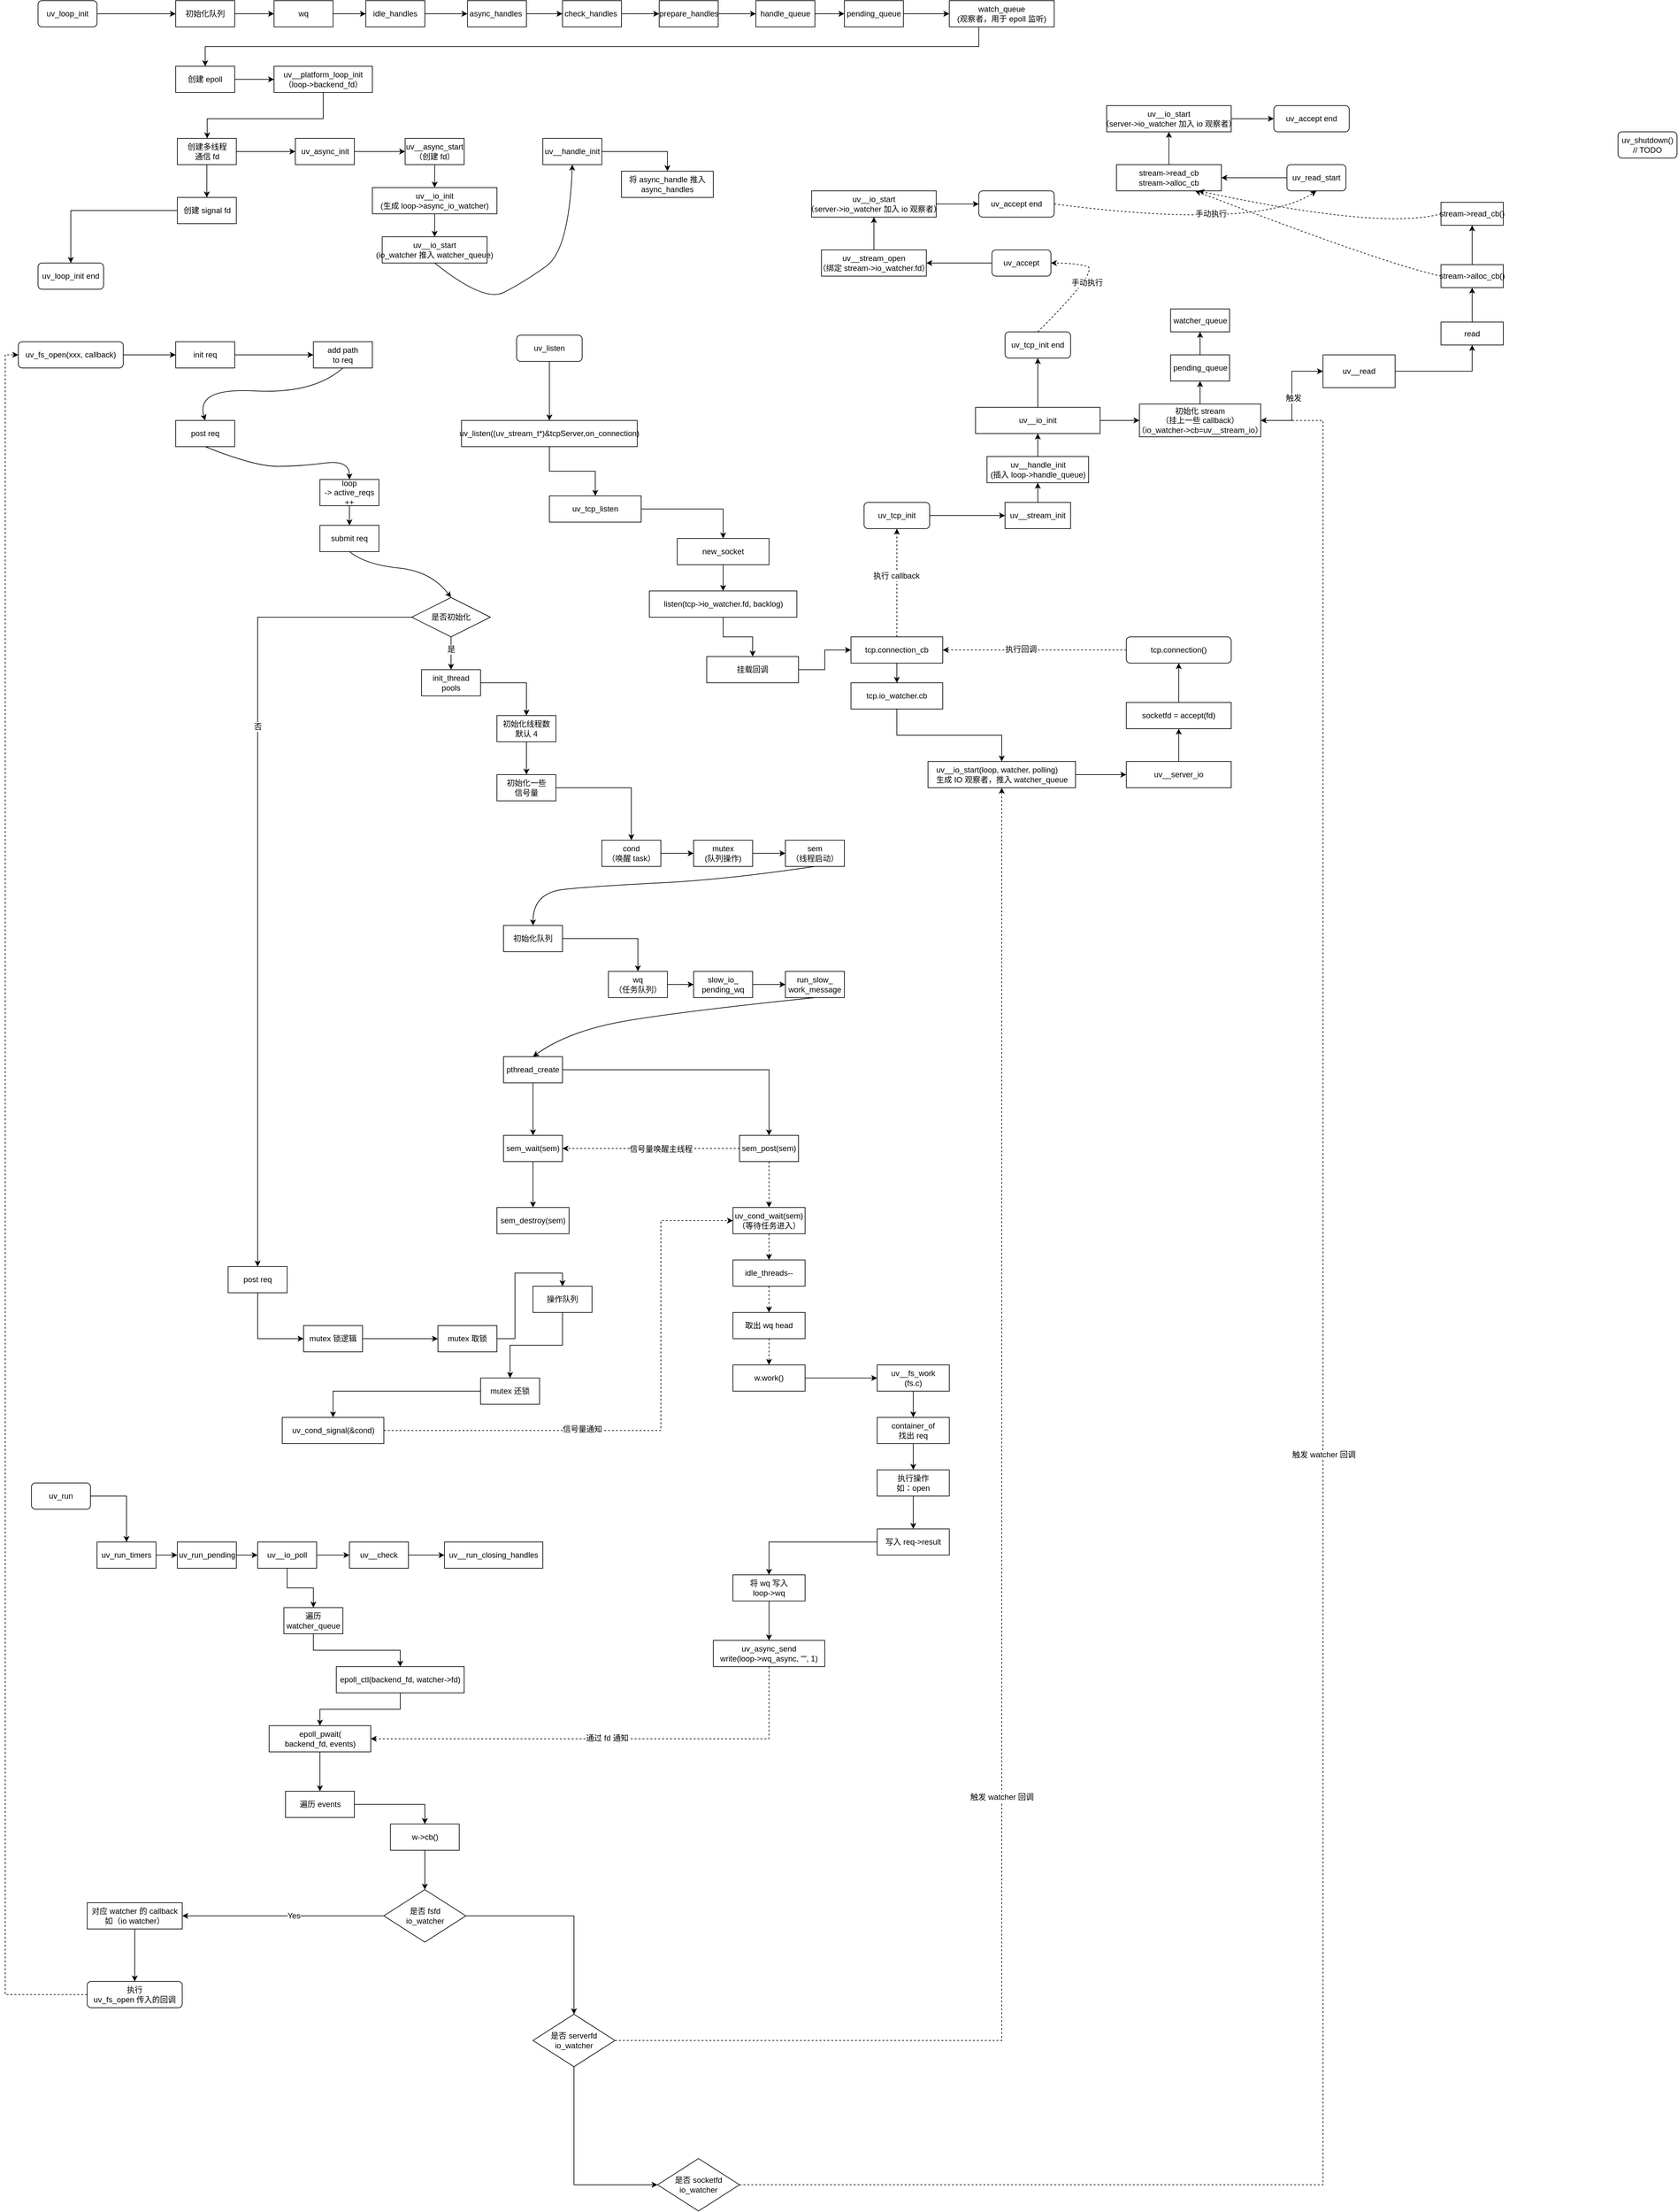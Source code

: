 <mxfile version="10.9.6" type="github"><diagram name="Page-1" id="74e2e168-ea6b-b213-b513-2b3c1d86103e"><mxGraphModel dx="5680" dy="3838" grid="1" gridSize="10" guides="1" tooltips="1" connect="1" arrows="1" fold="1" page="1" pageScale="1" pageWidth="1100" pageHeight="850" background="#ffffff" math="0" shadow="0"><root><mxCell id="0"/><mxCell id="1" parent="0"/><mxCell id="AcHbBhX_WUwqwx5VJuM_-42" style="edgeStyle=orthogonalEdgeStyle;rounded=0;orthogonalLoop=1;jettySize=auto;html=1;" edge="1" parent="1" source="AcHbBhX_WUwqwx5VJuM_-39" target="AcHbBhX_WUwqwx5VJuM_-41"><mxGeometry relative="1" as="geometry"/></mxCell><mxCell id="AcHbBhX_WUwqwx5VJuM_-39" value="uv_loop_init" style="rounded=1;whiteSpace=wrap;html=1;" vertex="1" parent="1"><mxGeometry x="150" y="-330" width="90" height="40" as="geometry"/></mxCell><mxCell id="AcHbBhX_WUwqwx5VJuM_-147" style="edgeStyle=orthogonalEdgeStyle;rounded=0;orthogonalLoop=1;jettySize=auto;html=1;" edge="1" parent="1" source="AcHbBhX_WUwqwx5VJuM_-41" target="AcHbBhX_WUwqwx5VJuM_-141"><mxGeometry relative="1" as="geometry"/></mxCell><mxCell id="AcHbBhX_WUwqwx5VJuM_-41" value="初始化队列" style="rounded=0;whiteSpace=wrap;html=1;" vertex="1" parent="1"><mxGeometry x="360" y="-330" width="90" height="40" as="geometry"/></mxCell><mxCell id="AcHbBhX_WUwqwx5VJuM_-179" style="edgeStyle=orthogonalEdgeStyle;rounded=0;orthogonalLoop=1;jettySize=auto;html=1;" edge="1" parent="1" source="AcHbBhX_WUwqwx5VJuM_-43" target="AcHbBhX_WUwqwx5VJuM_-178"><mxGeometry relative="1" as="geometry"/></mxCell><mxCell id="AcHbBhX_WUwqwx5VJuM_-43" value="创建 epoll" style="rounded=0;whiteSpace=wrap;html=1;" vertex="1" parent="1"><mxGeometry x="360" y="-230" width="90" height="40" as="geometry"/></mxCell><mxCell id="AcHbBhX_WUwqwx5VJuM_-49" style="edgeStyle=orthogonalEdgeStyle;rounded=0;orthogonalLoop=1;jettySize=auto;html=1;entryX=0;entryY=0.5;entryDx=0;entryDy=0;" edge="1" parent="1" source="AcHbBhX_WUwqwx5VJuM_-45" target="AcHbBhX_WUwqwx5VJuM_-48"><mxGeometry relative="1" as="geometry"/></mxCell><mxCell id="AcHbBhX_WUwqwx5VJuM_-45" value="uv_fs_open(xxx, callback)" style="rounded=1;whiteSpace=wrap;html=1;" vertex="1" parent="1"><mxGeometry x="120" y="190" width="160" height="40" as="geometry"/></mxCell><mxCell id="AcHbBhX_WUwqwx5VJuM_-51" style="edgeStyle=orthogonalEdgeStyle;rounded=0;orthogonalLoop=1;jettySize=auto;html=1;" edge="1" parent="1" source="AcHbBhX_WUwqwx5VJuM_-48" target="AcHbBhX_WUwqwx5VJuM_-50"><mxGeometry relative="1" as="geometry"/></mxCell><mxCell id="AcHbBhX_WUwqwx5VJuM_-48" value="init req" style="rounded=0;whiteSpace=wrap;html=1;" vertex="1" parent="1"><mxGeometry x="360" y="190" width="90" height="40" as="geometry"/></mxCell><mxCell id="AcHbBhX_WUwqwx5VJuM_-50" value="add path&lt;br&gt;to req" style="rounded=0;whiteSpace=wrap;html=1;" vertex="1" parent="1"><mxGeometry x="570" y="190" width="90" height="40" as="geometry"/></mxCell><mxCell id="AcHbBhX_WUwqwx5VJuM_-52" value="post req" style="rounded=0;whiteSpace=wrap;html=1;" vertex="1" parent="1"><mxGeometry x="360" y="310" width="90" height="40" as="geometry"/></mxCell><mxCell id="AcHbBhX_WUwqwx5VJuM_-54" value="" style="curved=1;endArrow=classic;html=1;exitX=0.5;exitY=1;exitDx=0;exitDy=0;entryX=0.5;entryY=0;entryDx=0;entryDy=0;" edge="1" parent="1" source="AcHbBhX_WUwqwx5VJuM_-50" target="AcHbBhX_WUwqwx5VJuM_-52"><mxGeometry width="50" height="50" relative="1" as="geometry"><mxPoint x="150" y="420" as="sourcePoint"/><mxPoint x="200" y="370" as="targetPoint"/><Array as="points"><mxPoint x="570" y="270"/><mxPoint x="390" y="260"/></Array></mxGeometry></mxCell><mxCell id="AcHbBhX_WUwqwx5VJuM_-59" style="edgeStyle=orthogonalEdgeStyle;rounded=0;orthogonalLoop=1;jettySize=auto;html=1;" edge="1" parent="1" source="AcHbBhX_WUwqwx5VJuM_-55" target="AcHbBhX_WUwqwx5VJuM_-58"><mxGeometry relative="1" as="geometry"/></mxCell><mxCell id="AcHbBhX_WUwqwx5VJuM_-55" value="loop&lt;br&gt;-&amp;gt; active_reqs ++" style="rounded=0;whiteSpace=wrap;html=1;" vertex="1" parent="1"><mxGeometry x="580" y="400" width="90" height="40" as="geometry"/></mxCell><mxCell id="AcHbBhX_WUwqwx5VJuM_-57" value="" style="curved=1;endArrow=classic;html=1;exitX=0.5;exitY=1;exitDx=0;exitDy=0;entryX=0.5;entryY=0;entryDx=0;entryDy=0;" edge="1" parent="1" source="AcHbBhX_WUwqwx5VJuM_-52" target="AcHbBhX_WUwqwx5VJuM_-55"><mxGeometry width="50" height="50" relative="1" as="geometry"><mxPoint x="550" y="410" as="sourcePoint"/><mxPoint x="600" y="360" as="targetPoint"/><Array as="points"><mxPoint x="480" y="380"/><mxPoint x="550" y="380"/><mxPoint x="625" y="370"/></Array></mxGeometry></mxCell><mxCell id="AcHbBhX_WUwqwx5VJuM_-58" value="submit req" style="rounded=0;whiteSpace=wrap;html=1;" vertex="1" parent="1"><mxGeometry x="580" y="470" width="90" height="40" as="geometry"/></mxCell><mxCell id="AcHbBhX_WUwqwx5VJuM_-61" value="" style="curved=1;endArrow=classic;html=1;exitX=0.5;exitY=1;exitDx=0;exitDy=0;entryX=0.5;entryY=0;entryDx=0;entryDy=0;" edge="1" parent="1" source="AcHbBhX_WUwqwx5VJuM_-58" target="AcHbBhX_WUwqwx5VJuM_-62"><mxGeometry width="50" height="50" relative="1" as="geometry"><mxPoint x="630" y="610" as="sourcePoint"/><mxPoint x="775" y="570" as="targetPoint"/><Array as="points"><mxPoint x="650" y="530"/><mxPoint x="750" y="540"/></Array></mxGeometry></mxCell><mxCell id="AcHbBhX_WUwqwx5VJuM_-64" style="edgeStyle=orthogonalEdgeStyle;rounded=0;orthogonalLoop=1;jettySize=auto;html=1;" edge="1" parent="1" source="AcHbBhX_WUwqwx5VJuM_-62" target="AcHbBhX_WUwqwx5VJuM_-63"><mxGeometry relative="1" as="geometry"/></mxCell><mxCell id="AcHbBhX_WUwqwx5VJuM_-99" value="是" style="text;html=1;resizable=0;points=[];align=center;verticalAlign=middle;labelBackgroundColor=#ffffff;" vertex="1" connectable="0" parent="AcHbBhX_WUwqwx5VJuM_-64"><mxGeometry x="-0.24" relative="1" as="geometry"><mxPoint as="offset"/></mxGeometry></mxCell><mxCell id="AcHbBhX_WUwqwx5VJuM_-101" style="edgeStyle=orthogonalEdgeStyle;rounded=0;orthogonalLoop=1;jettySize=auto;html=1;entryX=0.5;entryY=0;entryDx=0;entryDy=0;" edge="1" parent="1" source="AcHbBhX_WUwqwx5VJuM_-62" target="AcHbBhX_WUwqwx5VJuM_-100"><mxGeometry relative="1" as="geometry"/></mxCell><mxCell id="AcHbBhX_WUwqwx5VJuM_-103" value="否" style="text;html=1;resizable=0;points=[];align=center;verticalAlign=middle;labelBackgroundColor=#ffffff;" vertex="1" connectable="0" parent="AcHbBhX_WUwqwx5VJuM_-101"><mxGeometry x="-0.616" y="167" relative="1" as="geometry"><mxPoint x="-167" y="167" as="offset"/></mxGeometry></mxCell><mxCell id="AcHbBhX_WUwqwx5VJuM_-62" value="是否初始化" style="rhombus;whiteSpace=wrap;html=1;rounded=0;" vertex="1" parent="1"><mxGeometry x="720" y="580" width="120" height="60" as="geometry"/></mxCell><mxCell id="AcHbBhX_WUwqwx5VJuM_-66" style="edgeStyle=orthogonalEdgeStyle;rounded=0;orthogonalLoop=1;jettySize=auto;html=1;" edge="1" parent="1" source="AcHbBhX_WUwqwx5VJuM_-63" target="AcHbBhX_WUwqwx5VJuM_-65"><mxGeometry relative="1" as="geometry"/></mxCell><mxCell id="AcHbBhX_WUwqwx5VJuM_-63" value="init_thread pools" style="rounded=0;whiteSpace=wrap;html=1;" vertex="1" parent="1"><mxGeometry x="735" y="690" width="90" height="40" as="geometry"/></mxCell><mxCell id="AcHbBhX_WUwqwx5VJuM_-68" style="edgeStyle=orthogonalEdgeStyle;rounded=0;orthogonalLoop=1;jettySize=auto;html=1;" edge="1" parent="1" source="AcHbBhX_WUwqwx5VJuM_-65" target="AcHbBhX_WUwqwx5VJuM_-67"><mxGeometry relative="1" as="geometry"/></mxCell><mxCell id="AcHbBhX_WUwqwx5VJuM_-65" value="初始化线程数&lt;br&gt;默认 4" style="rounded=0;whiteSpace=wrap;html=1;" vertex="1" parent="1"><mxGeometry x="850" y="760" width="90" height="40" as="geometry"/></mxCell><mxCell id="AcHbBhX_WUwqwx5VJuM_-72" style="edgeStyle=orthogonalEdgeStyle;rounded=0;orthogonalLoop=1;jettySize=auto;html=1;entryX=0.5;entryY=0;entryDx=0;entryDy=0;" edge="1" parent="1" source="AcHbBhX_WUwqwx5VJuM_-67" target="AcHbBhX_WUwqwx5VJuM_-69"><mxGeometry relative="1" as="geometry"/></mxCell><mxCell id="AcHbBhX_WUwqwx5VJuM_-67" value="初始化一些&lt;br&gt;信号量" style="rounded=0;whiteSpace=wrap;html=1;" vertex="1" parent="1"><mxGeometry x="850" y="850" width="90" height="40" as="geometry"/></mxCell><mxCell id="AcHbBhX_WUwqwx5VJuM_-73" style="edgeStyle=orthogonalEdgeStyle;rounded=0;orthogonalLoop=1;jettySize=auto;html=1;" edge="1" parent="1" source="AcHbBhX_WUwqwx5VJuM_-69" target="AcHbBhX_WUwqwx5VJuM_-71"><mxGeometry relative="1" as="geometry"/></mxCell><mxCell id="AcHbBhX_WUwqwx5VJuM_-69" value="cond&lt;br&gt;（唤醒 task）" style="rounded=0;whiteSpace=wrap;html=1;" vertex="1" parent="1"><mxGeometry x="1010" y="950" width="90" height="40" as="geometry"/></mxCell><mxCell id="AcHbBhX_WUwqwx5VJuM_-75" style="edgeStyle=orthogonalEdgeStyle;rounded=0;orthogonalLoop=1;jettySize=auto;html=1;" edge="1" parent="1" source="AcHbBhX_WUwqwx5VJuM_-71" target="AcHbBhX_WUwqwx5VJuM_-74"><mxGeometry relative="1" as="geometry"/></mxCell><mxCell id="AcHbBhX_WUwqwx5VJuM_-71" value="mutex&lt;br&gt;(队列操作)" style="rounded=0;whiteSpace=wrap;html=1;" vertex="1" parent="1"><mxGeometry x="1150" y="950" width="90" height="40" as="geometry"/></mxCell><mxCell id="AcHbBhX_WUwqwx5VJuM_-74" value="sem&lt;br&gt;（线程启动）" style="rounded=0;whiteSpace=wrap;html=1;" vertex="1" parent="1"><mxGeometry x="1290" y="950" width="90" height="40" as="geometry"/></mxCell><mxCell id="AcHbBhX_WUwqwx5VJuM_-79" style="edgeStyle=orthogonalEdgeStyle;rounded=0;orthogonalLoop=1;jettySize=auto;html=1;" edge="1" parent="1" source="AcHbBhX_WUwqwx5VJuM_-76" target="AcHbBhX_WUwqwx5VJuM_-78"><mxGeometry relative="1" as="geometry"/></mxCell><mxCell id="AcHbBhX_WUwqwx5VJuM_-76" value="初始化队列" style="rounded=0;whiteSpace=wrap;html=1;" vertex="1" parent="1"><mxGeometry x="860" y="1080" width="90" height="40" as="geometry"/></mxCell><mxCell id="AcHbBhX_WUwqwx5VJuM_-77" value="" style="curved=1;endArrow=classic;html=1;exitX=0.5;exitY=1;exitDx=0;exitDy=0;entryX=0.5;entryY=0;entryDx=0;entryDy=0;" edge="1" parent="1" source="AcHbBhX_WUwqwx5VJuM_-74" target="AcHbBhX_WUwqwx5VJuM_-76"><mxGeometry width="50" height="50" relative="1" as="geometry"><mxPoint x="1180" y="1120" as="sourcePoint"/><mxPoint x="1230" y="1070" as="targetPoint"/><Array as="points"><mxPoint x="1200" y="1010"/><mxPoint x="1000" y="1020"/><mxPoint x="905" y="1030"/></Array></mxGeometry></mxCell><mxCell id="AcHbBhX_WUwqwx5VJuM_-81" style="edgeStyle=orthogonalEdgeStyle;rounded=0;orthogonalLoop=1;jettySize=auto;html=1;" edge="1" parent="1" source="AcHbBhX_WUwqwx5VJuM_-78" target="AcHbBhX_WUwqwx5VJuM_-80"><mxGeometry relative="1" as="geometry"/></mxCell><mxCell id="AcHbBhX_WUwqwx5VJuM_-78" value="wq&lt;br&gt;（任务队列）" style="rounded=0;whiteSpace=wrap;html=1;" vertex="1" parent="1"><mxGeometry x="1020" y="1150" width="90" height="40" as="geometry"/></mxCell><mxCell id="AcHbBhX_WUwqwx5VJuM_-83" style="edgeStyle=orthogonalEdgeStyle;rounded=0;orthogonalLoop=1;jettySize=auto;html=1;" edge="1" parent="1" source="AcHbBhX_WUwqwx5VJuM_-80" target="AcHbBhX_WUwqwx5VJuM_-82"><mxGeometry relative="1" as="geometry"/></mxCell><mxCell id="AcHbBhX_WUwqwx5VJuM_-80" value="slow_io_&lt;br&gt;pending_wq" style="rounded=0;whiteSpace=wrap;html=1;" vertex="1" parent="1"><mxGeometry x="1150" y="1150" width="90" height="40" as="geometry"/></mxCell><mxCell id="AcHbBhX_WUwqwx5VJuM_-82" value="run_slow_&lt;br&gt;work_message" style="rounded=0;whiteSpace=wrap;html=1;" vertex="1" parent="1"><mxGeometry x="1290" y="1150" width="90" height="40" as="geometry"/></mxCell><mxCell id="AcHbBhX_WUwqwx5VJuM_-87" style="edgeStyle=orthogonalEdgeStyle;rounded=0;orthogonalLoop=1;jettySize=auto;html=1;" edge="1" parent="1" source="AcHbBhX_WUwqwx5VJuM_-84" target="AcHbBhX_WUwqwx5VJuM_-86"><mxGeometry relative="1" as="geometry"/></mxCell><mxCell id="AcHbBhX_WUwqwx5VJuM_-89" style="edgeStyle=orthogonalEdgeStyle;rounded=0;orthogonalLoop=1;jettySize=auto;html=1;" edge="1" parent="1" source="AcHbBhX_WUwqwx5VJuM_-84" target="AcHbBhX_WUwqwx5VJuM_-88"><mxGeometry relative="1" as="geometry"/></mxCell><mxCell id="AcHbBhX_WUwqwx5VJuM_-84" value="pthread_create" style="rounded=0;whiteSpace=wrap;html=1;" vertex="1" parent="1"><mxGeometry x="860" y="1280" width="90" height="40" as="geometry"/></mxCell><mxCell id="AcHbBhX_WUwqwx5VJuM_-85" value="" style="curved=1;endArrow=classic;html=1;exitX=0.5;exitY=1;exitDx=0;exitDy=0;entryX=0.5;entryY=0;entryDx=0;entryDy=0;" edge="1" parent="1" source="AcHbBhX_WUwqwx5VJuM_-82" target="AcHbBhX_WUwqwx5VJuM_-84"><mxGeometry width="50" height="50" relative="1" as="geometry"><mxPoint x="1340" y="1330" as="sourcePoint"/><mxPoint x="1390" y="1280" as="targetPoint"/><Array as="points"><mxPoint x="1140" y="1210"/><mxPoint x="960" y="1240"/></Array></mxGeometry></mxCell><mxCell id="AcHbBhX_WUwqwx5VJuM_-97" style="edgeStyle=orthogonalEdgeStyle;rounded=0;orthogonalLoop=1;jettySize=auto;html=1;entryX=0.5;entryY=0;entryDx=0;entryDy=0;dashed=1;" edge="1" parent="1" source="AcHbBhX_WUwqwx5VJuM_-86" target="AcHbBhX_WUwqwx5VJuM_-96"><mxGeometry relative="1" as="geometry"/></mxCell><mxCell id="AcHbBhX_WUwqwx5VJuM_-86" value="sem_post(sem)" style="rounded=0;whiteSpace=wrap;html=1;" vertex="1" parent="1"><mxGeometry x="1220" y="1400" width="90" height="40" as="geometry"/></mxCell><mxCell id="AcHbBhX_WUwqwx5VJuM_-92" style="edgeStyle=orthogonalEdgeStyle;rounded=0;orthogonalLoop=1;jettySize=auto;html=1;" edge="1" parent="1" source="AcHbBhX_WUwqwx5VJuM_-88" target="AcHbBhX_WUwqwx5VJuM_-90"><mxGeometry relative="1" as="geometry"/></mxCell><mxCell id="AcHbBhX_WUwqwx5VJuM_-88" value="sem_wait(sem)" style="rounded=0;whiteSpace=wrap;html=1;" vertex="1" parent="1"><mxGeometry x="860" y="1400" width="90" height="40" as="geometry"/></mxCell><mxCell id="AcHbBhX_WUwqwx5VJuM_-90" value="sem_destroy(sem)" style="rounded=0;whiteSpace=wrap;html=1;" vertex="1" parent="1"><mxGeometry x="850" y="1510" width="110" height="40" as="geometry"/></mxCell><mxCell id="AcHbBhX_WUwqwx5VJuM_-93" value="" style="endArrow=classic;html=1;exitX=0;exitY=0.5;exitDx=0;exitDy=0;entryX=1;entryY=0.5;entryDx=0;entryDy=0;dashed=1;" edge="1" parent="1" source="AcHbBhX_WUwqwx5VJuM_-86" target="AcHbBhX_WUwqwx5VJuM_-88"><mxGeometry width="50" height="50" relative="1" as="geometry"><mxPoint x="1170" y="1500" as="sourcePoint"/><mxPoint x="1220" y="1450" as="targetPoint"/></mxGeometry></mxCell><mxCell id="AcHbBhX_WUwqwx5VJuM_-95" value="信号量唤醒主线程" style="text;html=1;resizable=0;points=[];align=center;verticalAlign=middle;labelBackgroundColor=#ffffff;" vertex="1" connectable="0" parent="AcHbBhX_WUwqwx5VJuM_-93"><mxGeometry x="-0.111" y="1" relative="1" as="geometry"><mxPoint as="offset"/></mxGeometry></mxCell><mxCell id="AcHbBhX_WUwqwx5VJuM_-121" style="edgeStyle=orthogonalEdgeStyle;rounded=0;orthogonalLoop=1;jettySize=auto;html=1;entryX=0.5;entryY=0;entryDx=0;entryDy=0;dashed=1;" edge="1" parent="1" source="AcHbBhX_WUwqwx5VJuM_-96" target="AcHbBhX_WUwqwx5VJuM_-120"><mxGeometry relative="1" as="geometry"/></mxCell><mxCell id="AcHbBhX_WUwqwx5VJuM_-96" value="uv_cond_wait(sem)&lt;br&gt;（等待任务进入）" style="rounded=0;whiteSpace=wrap;html=1;" vertex="1" parent="1"><mxGeometry x="1210" y="1510" width="110" height="40" as="geometry"/></mxCell><mxCell id="AcHbBhX_WUwqwx5VJuM_-113" style="edgeStyle=orthogonalEdgeStyle;rounded=0;orthogonalLoop=1;jettySize=auto;html=1;entryX=0;entryY=0.5;entryDx=0;entryDy=0;" edge="1" parent="1" source="AcHbBhX_WUwqwx5VJuM_-100" target="AcHbBhX_WUwqwx5VJuM_-112"><mxGeometry relative="1" as="geometry"><Array as="points"><mxPoint x="485" y="1710"/></Array></mxGeometry></mxCell><mxCell id="AcHbBhX_WUwqwx5VJuM_-100" value="post req" style="rounded=0;whiteSpace=wrap;html=1;" vertex="1" parent="1"><mxGeometry x="440" y="1600" width="90" height="40" as="geometry"/></mxCell><mxCell id="AcHbBhX_WUwqwx5VJuM_-107" style="edgeStyle=orthogonalEdgeStyle;rounded=0;orthogonalLoop=1;jettySize=auto;html=1;entryX=0.5;entryY=0;entryDx=0;entryDy=0;" edge="1" parent="1" source="AcHbBhX_WUwqwx5VJuM_-104" target="AcHbBhX_WUwqwx5VJuM_-106"><mxGeometry relative="1" as="geometry"/></mxCell><mxCell id="AcHbBhX_WUwqwx5VJuM_-104" value="mutex 取锁" style="rounded=0;whiteSpace=wrap;html=1;" vertex="1" parent="1"><mxGeometry x="760" y="1690" width="90" height="40" as="geometry"/></mxCell><mxCell id="AcHbBhX_WUwqwx5VJuM_-109" style="edgeStyle=orthogonalEdgeStyle;rounded=0;orthogonalLoop=1;jettySize=auto;html=1;" edge="1" parent="1" source="AcHbBhX_WUwqwx5VJuM_-106" target="AcHbBhX_WUwqwx5VJuM_-108"><mxGeometry relative="1" as="geometry"/></mxCell><mxCell id="AcHbBhX_WUwqwx5VJuM_-106" value="操作队列" style="rounded=0;whiteSpace=wrap;html=1;" vertex="1" parent="1"><mxGeometry x="905" y="1630" width="90" height="40" as="geometry"/></mxCell><mxCell id="AcHbBhX_WUwqwx5VJuM_-117" style="edgeStyle=orthogonalEdgeStyle;rounded=0;orthogonalLoop=1;jettySize=auto;html=1;" edge="1" parent="1" source="AcHbBhX_WUwqwx5VJuM_-108" target="AcHbBhX_WUwqwx5VJuM_-115"><mxGeometry relative="1" as="geometry"/></mxCell><mxCell id="AcHbBhX_WUwqwx5VJuM_-108" value="mutex 还锁" style="rounded=0;whiteSpace=wrap;html=1;" vertex="1" parent="1"><mxGeometry x="825" y="1770" width="90" height="40" as="geometry"/></mxCell><mxCell id="AcHbBhX_WUwqwx5VJuM_-114" style="edgeStyle=orthogonalEdgeStyle;rounded=0;orthogonalLoop=1;jettySize=auto;html=1;" edge="1" parent="1" source="AcHbBhX_WUwqwx5VJuM_-112" target="AcHbBhX_WUwqwx5VJuM_-104"><mxGeometry relative="1" as="geometry"/></mxCell><mxCell id="AcHbBhX_WUwqwx5VJuM_-112" value="mutex 锁逻辑" style="rounded=0;whiteSpace=wrap;html=1;" vertex="1" parent="1"><mxGeometry x="555" y="1690" width="90" height="40" as="geometry"/></mxCell><mxCell id="AcHbBhX_WUwqwx5VJuM_-118" style="edgeStyle=orthogonalEdgeStyle;rounded=0;orthogonalLoop=1;jettySize=auto;html=1;entryX=0;entryY=0.5;entryDx=0;entryDy=0;dashed=1;" edge="1" parent="1" source="AcHbBhX_WUwqwx5VJuM_-115" target="AcHbBhX_WUwqwx5VJuM_-96"><mxGeometry relative="1" as="geometry"><Array as="points"><mxPoint x="1100" y="1850"/><mxPoint x="1100" y="1530"/></Array></mxGeometry></mxCell><mxCell id="AcHbBhX_WUwqwx5VJuM_-119" value="信号量通知" style="text;html=1;resizable=0;points=[];align=center;verticalAlign=middle;labelBackgroundColor=#ffffff;" vertex="1" connectable="0" parent="AcHbBhX_WUwqwx5VJuM_-118"><mxGeometry x="-0.293" y="2" relative="1" as="geometry"><mxPoint x="1" as="offset"/></mxGeometry></mxCell><mxCell id="AcHbBhX_WUwqwx5VJuM_-115" value="uv_cond_signal(&amp;amp;cond)" style="rounded=0;whiteSpace=wrap;html=1;" vertex="1" parent="1"><mxGeometry x="522.5" y="1830" width="155" height="40" as="geometry"/></mxCell><mxCell id="AcHbBhX_WUwqwx5VJuM_-123" style="edgeStyle=orthogonalEdgeStyle;rounded=0;orthogonalLoop=1;jettySize=auto;html=1;dashed=1;" edge="1" parent="1" source="AcHbBhX_WUwqwx5VJuM_-120" target="AcHbBhX_WUwqwx5VJuM_-122"><mxGeometry relative="1" as="geometry"/></mxCell><mxCell id="AcHbBhX_WUwqwx5VJuM_-120" value="idle_threads--" style="rounded=0;whiteSpace=wrap;html=1;" vertex="1" parent="1"><mxGeometry x="1210" y="1590" width="110" height="40" as="geometry"/></mxCell><mxCell id="AcHbBhX_WUwqwx5VJuM_-125" style="edgeStyle=orthogonalEdgeStyle;rounded=0;orthogonalLoop=1;jettySize=auto;html=1;dashed=1;" edge="1" parent="1" source="AcHbBhX_WUwqwx5VJuM_-122" target="AcHbBhX_WUwqwx5VJuM_-124"><mxGeometry relative="1" as="geometry"/></mxCell><mxCell id="AcHbBhX_WUwqwx5VJuM_-122" value="取出 wq head" style="rounded=0;whiteSpace=wrap;html=1;" vertex="1" parent="1"><mxGeometry x="1210" y="1670" width="110" height="40" as="geometry"/></mxCell><mxCell id="AcHbBhX_WUwqwx5VJuM_-129" style="edgeStyle=orthogonalEdgeStyle;rounded=0;orthogonalLoop=1;jettySize=auto;html=1;" edge="1" parent="1" source="AcHbBhX_WUwqwx5VJuM_-124" target="AcHbBhX_WUwqwx5VJuM_-128"><mxGeometry relative="1" as="geometry"/></mxCell><mxCell id="AcHbBhX_WUwqwx5VJuM_-124" value="w.work()" style="rounded=0;whiteSpace=wrap;html=1;" vertex="1" parent="1"><mxGeometry x="1210" y="1750" width="110" height="40" as="geometry"/></mxCell><mxCell id="AcHbBhX_WUwqwx5VJuM_-131" style="edgeStyle=orthogonalEdgeStyle;rounded=0;orthogonalLoop=1;jettySize=auto;html=1;" edge="1" parent="1" source="AcHbBhX_WUwqwx5VJuM_-128" target="AcHbBhX_WUwqwx5VJuM_-130"><mxGeometry relative="1" as="geometry"/></mxCell><mxCell id="AcHbBhX_WUwqwx5VJuM_-128" value="uv__fs_work&lt;br&gt;(fs.c)" style="rounded=0;whiteSpace=wrap;html=1;" vertex="1" parent="1"><mxGeometry x="1430" y="1750" width="110" height="40" as="geometry"/></mxCell><mxCell id="AcHbBhX_WUwqwx5VJuM_-133" style="edgeStyle=orthogonalEdgeStyle;rounded=0;orthogonalLoop=1;jettySize=auto;html=1;entryX=0.5;entryY=0;entryDx=0;entryDy=0;" edge="1" parent="1" source="AcHbBhX_WUwqwx5VJuM_-130" target="AcHbBhX_WUwqwx5VJuM_-132"><mxGeometry relative="1" as="geometry"/></mxCell><mxCell id="AcHbBhX_WUwqwx5VJuM_-130" value="container_of&lt;br&gt;找出 req" style="rounded=0;whiteSpace=wrap;html=1;" vertex="1" parent="1"><mxGeometry x="1430" y="1830" width="110" height="40" as="geometry"/></mxCell><mxCell id="AcHbBhX_WUwqwx5VJuM_-135" style="edgeStyle=orthogonalEdgeStyle;rounded=0;orthogonalLoop=1;jettySize=auto;html=1;" edge="1" parent="1" source="AcHbBhX_WUwqwx5VJuM_-132" target="AcHbBhX_WUwqwx5VJuM_-134"><mxGeometry relative="1" as="geometry"/></mxCell><mxCell id="AcHbBhX_WUwqwx5VJuM_-132" value="执行操作&lt;br&gt;如：open" style="rounded=0;whiteSpace=wrap;html=1;" vertex="1" parent="1"><mxGeometry x="1430" y="1910" width="110" height="40" as="geometry"/></mxCell><mxCell id="AcHbBhX_WUwqwx5VJuM_-137" style="edgeStyle=orthogonalEdgeStyle;rounded=0;orthogonalLoop=1;jettySize=auto;html=1;" edge="1" parent="1" source="AcHbBhX_WUwqwx5VJuM_-134" target="AcHbBhX_WUwqwx5VJuM_-136"><mxGeometry relative="1" as="geometry"/></mxCell><mxCell id="AcHbBhX_WUwqwx5VJuM_-134" value="写入 req-&amp;gt;result" style="rounded=0;whiteSpace=wrap;html=1;" vertex="1" parent="1"><mxGeometry x="1430" y="2000" width="110" height="40" as="geometry"/></mxCell><mxCell id="AcHbBhX_WUwqwx5VJuM_-139" style="edgeStyle=orthogonalEdgeStyle;rounded=0;orthogonalLoop=1;jettySize=auto;html=1;" edge="1" parent="1" source="AcHbBhX_WUwqwx5VJuM_-136" target="AcHbBhX_WUwqwx5VJuM_-138"><mxGeometry relative="1" as="geometry"/></mxCell><mxCell id="AcHbBhX_WUwqwx5VJuM_-136" value="将 wq 写入&lt;br&gt;loop-&amp;gt;wq" style="rounded=0;whiteSpace=wrap;html=1;" vertex="1" parent="1"><mxGeometry x="1210" y="2070" width="110" height="40" as="geometry"/></mxCell><mxCell id="AcHbBhX_WUwqwx5VJuM_-237" style="edgeStyle=orthogonalEdgeStyle;rounded=0;orthogonalLoop=1;jettySize=auto;html=1;entryX=1;entryY=0.5;entryDx=0;entryDy=0;dashed=1;" edge="1" parent="1" source="AcHbBhX_WUwqwx5VJuM_-138" target="AcHbBhX_WUwqwx5VJuM_-225"><mxGeometry relative="1" as="geometry"><Array as="points"><mxPoint x="1265" y="2320"/></Array></mxGeometry></mxCell><mxCell id="AcHbBhX_WUwqwx5VJuM_-238" value="通过 fd 通知" style="text;html=1;resizable=0;points=[];align=center;verticalAlign=middle;labelBackgroundColor=#ffffff;" vertex="1" connectable="0" parent="AcHbBhX_WUwqwx5VJuM_-237"><mxGeometry x="-0.004" y="-1" relative="1" as="geometry"><mxPoint as="offset"/></mxGeometry></mxCell><mxCell id="AcHbBhX_WUwqwx5VJuM_-138" value="uv_async_send&lt;br&gt;write(loop-&amp;gt;wq_async, &quot;&quot;, 1)" style="rounded=0;whiteSpace=wrap;html=1;" vertex="1" parent="1"><mxGeometry x="1180" y="2170" width="170" height="40" as="geometry"/></mxCell><mxCell id="AcHbBhX_WUwqwx5VJuM_-148" style="edgeStyle=orthogonalEdgeStyle;rounded=0;orthogonalLoop=1;jettySize=auto;html=1;" edge="1" parent="1" source="AcHbBhX_WUwqwx5VJuM_-141" target="AcHbBhX_WUwqwx5VJuM_-142"><mxGeometry relative="1" as="geometry"/></mxCell><mxCell id="AcHbBhX_WUwqwx5VJuM_-141" value="wq" style="rounded=0;whiteSpace=wrap;html=1;" vertex="1" parent="1"><mxGeometry x="510" y="-330" width="90" height="40" as="geometry"/></mxCell><mxCell id="AcHbBhX_WUwqwx5VJuM_-149" style="edgeStyle=orthogonalEdgeStyle;rounded=0;orthogonalLoop=1;jettySize=auto;html=1;" edge="1" parent="1" source="AcHbBhX_WUwqwx5VJuM_-142" target="AcHbBhX_WUwqwx5VJuM_-143"><mxGeometry relative="1" as="geometry"/></mxCell><mxCell id="AcHbBhX_WUwqwx5VJuM_-142" value="idle_handles" style="rounded=0;whiteSpace=wrap;html=1;" vertex="1" parent="1"><mxGeometry x="650" y="-330" width="90" height="40" as="geometry"/></mxCell><mxCell id="AcHbBhX_WUwqwx5VJuM_-150" style="edgeStyle=orthogonalEdgeStyle;rounded=0;orthogonalLoop=1;jettySize=auto;html=1;" edge="1" parent="1" source="AcHbBhX_WUwqwx5VJuM_-143" target="AcHbBhX_WUwqwx5VJuM_-144"><mxGeometry relative="1" as="geometry"/></mxCell><mxCell id="AcHbBhX_WUwqwx5VJuM_-143" value="async_handles&amp;nbsp;" style="rounded=0;whiteSpace=wrap;html=1;" vertex="1" parent="1"><mxGeometry x="805" y="-330" width="90" height="40" as="geometry"/></mxCell><mxCell id="AcHbBhX_WUwqwx5VJuM_-151" style="edgeStyle=orthogonalEdgeStyle;rounded=0;orthogonalLoop=1;jettySize=auto;html=1;" edge="1" parent="1" source="AcHbBhX_WUwqwx5VJuM_-144" target="AcHbBhX_WUwqwx5VJuM_-145"><mxGeometry relative="1" as="geometry"/></mxCell><mxCell id="AcHbBhX_WUwqwx5VJuM_-144" value="check_handles&amp;nbsp;" style="rounded=0;whiteSpace=wrap;html=1;" vertex="1" parent="1"><mxGeometry x="950" y="-330" width="90" height="40" as="geometry"/></mxCell><mxCell id="AcHbBhX_WUwqwx5VJuM_-152" style="edgeStyle=orthogonalEdgeStyle;rounded=0;orthogonalLoop=1;jettySize=auto;html=1;" edge="1" parent="1" source="AcHbBhX_WUwqwx5VJuM_-145" target="AcHbBhX_WUwqwx5VJuM_-146"><mxGeometry relative="1" as="geometry"/></mxCell><mxCell id="AcHbBhX_WUwqwx5VJuM_-145" value="prepare_handles" style="rounded=0;whiteSpace=wrap;html=1;" vertex="1" parent="1"><mxGeometry x="1097.5" y="-330" width="90" height="40" as="geometry"/></mxCell><mxCell id="AcHbBhX_WUwqwx5VJuM_-154" style="edgeStyle=orthogonalEdgeStyle;rounded=0;orthogonalLoop=1;jettySize=auto;html=1;" edge="1" parent="1" source="AcHbBhX_WUwqwx5VJuM_-146" target="AcHbBhX_WUwqwx5VJuM_-153"><mxGeometry relative="1" as="geometry"/></mxCell><mxCell id="AcHbBhX_WUwqwx5VJuM_-146" value="handle_queue" style="rounded=0;whiteSpace=wrap;html=1;" vertex="1" parent="1"><mxGeometry x="1245" y="-330" width="90" height="40" as="geometry"/></mxCell><mxCell id="AcHbBhX_WUwqwx5VJuM_-156" style="edgeStyle=orthogonalEdgeStyle;rounded=0;orthogonalLoop=1;jettySize=auto;html=1;" edge="1" parent="1" source="AcHbBhX_WUwqwx5VJuM_-153" target="AcHbBhX_WUwqwx5VJuM_-155"><mxGeometry relative="1" as="geometry"/></mxCell><mxCell id="AcHbBhX_WUwqwx5VJuM_-153" value="pending_queue" style="rounded=0;whiteSpace=wrap;html=1;" vertex="1" parent="1"><mxGeometry x="1380" y="-330" width="90" height="40" as="geometry"/></mxCell><mxCell id="AcHbBhX_WUwqwx5VJuM_-158" style="edgeStyle=orthogonalEdgeStyle;rounded=0;orthogonalLoop=1;jettySize=auto;html=1;entryX=0.5;entryY=0;entryDx=0;entryDy=0;" edge="1" parent="1" source="AcHbBhX_WUwqwx5VJuM_-155" target="AcHbBhX_WUwqwx5VJuM_-43"><mxGeometry relative="1" as="geometry"><mxPoint x="405" y="-240" as="targetPoint"/><Array as="points"><mxPoint x="1585" y="-260"/><mxPoint x="405" y="-260"/></Array></mxGeometry></mxCell><mxCell id="AcHbBhX_WUwqwx5VJuM_-155" value="watch_queue&lt;br&gt;(观察者，用于 epoll 监听)" style="rounded=0;whiteSpace=wrap;html=1;" vertex="1" parent="1"><mxGeometry x="1540" y="-330" width="160" height="40" as="geometry"/></mxCell><mxCell id="AcHbBhX_WUwqwx5VJuM_-169" style="edgeStyle=orthogonalEdgeStyle;rounded=0;orthogonalLoop=1;jettySize=auto;html=1;" edge="1" parent="1" source="AcHbBhX_WUwqwx5VJuM_-170" target="AcHbBhX_WUwqwx5VJuM_-176"><mxGeometry relative="1" as="geometry"/></mxCell><mxCell id="AcHbBhX_WUwqwx5VJuM_-183" style="edgeStyle=orthogonalEdgeStyle;rounded=0;orthogonalLoop=1;jettySize=auto;html=1;" edge="1" parent="1" source="AcHbBhX_WUwqwx5VJuM_-170" target="AcHbBhX_WUwqwx5VJuM_-182"><mxGeometry relative="1" as="geometry"/></mxCell><mxCell id="AcHbBhX_WUwqwx5VJuM_-170" value="创建多线程&lt;br&gt;通信 fd" style="rounded=0;whiteSpace=wrap;html=1;" vertex="1" parent="1"><mxGeometry x="362.5" y="-120" width="90" height="40" as="geometry"/></mxCell><mxCell id="AcHbBhX_WUwqwx5VJuM_-175" style="edgeStyle=orthogonalEdgeStyle;rounded=0;orthogonalLoop=1;jettySize=auto;html=1;entryX=0;entryY=0.5;entryDx=0;entryDy=0;" edge="1" parent="1" source="AcHbBhX_WUwqwx5VJuM_-176" target="AcHbBhX_WUwqwx5VJuM_-202"><mxGeometry relative="1" as="geometry"><mxPoint x="687.5" y="-100" as="targetPoint"/></mxGeometry></mxCell><mxCell id="AcHbBhX_WUwqwx5VJuM_-176" value="uv_async_init" style="rounded=0;whiteSpace=wrap;html=1;" vertex="1" parent="1"><mxGeometry x="542.5" y="-120" width="90" height="40" as="geometry"/></mxCell><mxCell id="AcHbBhX_WUwqwx5VJuM_-181" style="edgeStyle=orthogonalEdgeStyle;rounded=0;orthogonalLoop=1;jettySize=auto;html=1;" edge="1" parent="1" source="AcHbBhX_WUwqwx5VJuM_-178" target="AcHbBhX_WUwqwx5VJuM_-170"><mxGeometry relative="1" as="geometry"><Array as="points"><mxPoint x="585" y="-150"/><mxPoint x="408" y="-150"/></Array></mxGeometry></mxCell><mxCell id="AcHbBhX_WUwqwx5VJuM_-178" value="uv__platform_loop_init&lt;br&gt;（loop-&amp;gt;backend_fd）" style="rounded=0;whiteSpace=wrap;html=1;" vertex="1" parent="1"><mxGeometry x="510" y="-230" width="150" height="40" as="geometry"/></mxCell><mxCell id="AcHbBhX_WUwqwx5VJuM_-240" style="edgeStyle=orthogonalEdgeStyle;rounded=0;orthogonalLoop=1;jettySize=auto;html=1;" edge="1" parent="1" source="AcHbBhX_WUwqwx5VJuM_-182" target="AcHbBhX_WUwqwx5VJuM_-239"><mxGeometry relative="1" as="geometry"/></mxCell><mxCell id="AcHbBhX_WUwqwx5VJuM_-182" value="创建 signal fd" style="rounded=0;whiteSpace=wrap;html=1;" vertex="1" parent="1"><mxGeometry x="362.5" y="-30" width="90" height="40" as="geometry"/></mxCell><mxCell id="AcHbBhX_WUwqwx5VJuM_-196" style="edgeStyle=orthogonalEdgeStyle;rounded=0;orthogonalLoop=1;jettySize=auto;html=1;" edge="1" parent="1" source="AcHbBhX_WUwqwx5VJuM_-193" target="AcHbBhX_WUwqwx5VJuM_-195"><mxGeometry relative="1" as="geometry"/></mxCell><mxCell id="AcHbBhX_WUwqwx5VJuM_-193" value="uv_run" style="rounded=1;whiteSpace=wrap;html=1;" vertex="1" parent="1"><mxGeometry x="140" y="1930" width="90" height="40" as="geometry"/></mxCell><mxCell id="AcHbBhX_WUwqwx5VJuM_-198" style="edgeStyle=orthogonalEdgeStyle;rounded=0;orthogonalLoop=1;jettySize=auto;html=1;" edge="1" parent="1" source="AcHbBhX_WUwqwx5VJuM_-195" target="AcHbBhX_WUwqwx5VJuM_-197"><mxGeometry relative="1" as="geometry"/></mxCell><mxCell id="AcHbBhX_WUwqwx5VJuM_-195" value="uv_run_timers" style="rounded=0;whiteSpace=wrap;html=1;" vertex="1" parent="1"><mxGeometry x="240" y="2020" width="90" height="40" as="geometry"/></mxCell><mxCell id="AcHbBhX_WUwqwx5VJuM_-200" style="edgeStyle=orthogonalEdgeStyle;rounded=0;orthogonalLoop=1;jettySize=auto;html=1;" edge="1" parent="1" source="AcHbBhX_WUwqwx5VJuM_-197" target="AcHbBhX_WUwqwx5VJuM_-199"><mxGeometry relative="1" as="geometry"/></mxCell><mxCell id="AcHbBhX_WUwqwx5VJuM_-197" value="uv_run_pending" style="rounded=0;whiteSpace=wrap;html=1;" vertex="1" parent="1"><mxGeometry x="362.5" y="2020" width="90" height="40" as="geometry"/></mxCell><mxCell id="AcHbBhX_WUwqwx5VJuM_-221" style="edgeStyle=orthogonalEdgeStyle;rounded=0;orthogonalLoop=1;jettySize=auto;html=1;" edge="1" parent="1" source="AcHbBhX_WUwqwx5VJuM_-199" target="AcHbBhX_WUwqwx5VJuM_-220"><mxGeometry relative="1" as="geometry"/></mxCell><mxCell id="AcHbBhX_WUwqwx5VJuM_-372" style="edgeStyle=orthogonalEdgeStyle;rounded=0;orthogonalLoop=1;jettySize=auto;html=1;" edge="1" parent="1" source="AcHbBhX_WUwqwx5VJuM_-199" target="AcHbBhX_WUwqwx5VJuM_-371"><mxGeometry relative="1" as="geometry"/></mxCell><mxCell id="AcHbBhX_WUwqwx5VJuM_-199" value="uv__io_poll" style="rounded=0;whiteSpace=wrap;html=1;" vertex="1" parent="1"><mxGeometry x="485" y="2020" width="90" height="40" as="geometry"/></mxCell><mxCell id="AcHbBhX_WUwqwx5VJuM_-208" style="edgeStyle=orthogonalEdgeStyle;rounded=0;orthogonalLoop=1;jettySize=auto;html=1;" edge="1" parent="1" source="AcHbBhX_WUwqwx5VJuM_-202" target="AcHbBhX_WUwqwx5VJuM_-210"><mxGeometry relative="1" as="geometry"><mxPoint x="755" y="-60" as="targetPoint"/></mxGeometry></mxCell><mxCell id="AcHbBhX_WUwqwx5VJuM_-202" value="&lt;span style=&quot;text-align: left&quot;&gt;&lt;span style=&quot;white-space: nowrap&quot;&gt;uv__async_start&lt;br&gt;（创建 fd）&lt;br&gt;&lt;/span&gt;&lt;/span&gt;" style="rounded=0;whiteSpace=wrap;html=1;" vertex="1" parent="1"><mxGeometry x="710" y="-120" width="90" height="40" as="geometry"/></mxCell><mxCell id="AcHbBhX_WUwqwx5VJuM_-217" style="edgeStyle=orthogonalEdgeStyle;rounded=0;orthogonalLoop=1;jettySize=auto;html=1;" edge="1" parent="1" source="AcHbBhX_WUwqwx5VJuM_-210" target="AcHbBhX_WUwqwx5VJuM_-216"><mxGeometry relative="1" as="geometry"/></mxCell><mxCell id="AcHbBhX_WUwqwx5VJuM_-210" value="&lt;span style=&quot;text-align: left&quot;&gt;&lt;span style=&quot;white-space: nowrap&quot;&gt;uv__io_init&lt;/span&gt;&lt;br&gt;&lt;span style=&quot;white-space: nowrap&quot;&gt;(生成 loop-&amp;gt;async_io_watcher&lt;/span&gt;&lt;span style=&quot;white-space: nowrap&quot;&gt;)&lt;/span&gt;&lt;br&gt;&lt;/span&gt;" style="rounded=0;whiteSpace=wrap;html=1;" vertex="1" parent="1"><mxGeometry x="660" y="-45" width="190" height="40" as="geometry"/></mxCell><mxCell id="AcHbBhX_WUwqwx5VJuM_-211" style="edgeStyle=orthogonalEdgeStyle;rounded=0;orthogonalLoop=1;jettySize=auto;html=1;" edge="1" parent="1" source="AcHbBhX_WUwqwx5VJuM_-212" target="AcHbBhX_WUwqwx5VJuM_-214"><mxGeometry relative="1" as="geometry"/></mxCell><mxCell id="AcHbBhX_WUwqwx5VJuM_-212" value="uv__handle_init" style="rounded=0;whiteSpace=wrap;html=1;" vertex="1" parent="1"><mxGeometry x="920" y="-120" width="90" height="40" as="geometry"/></mxCell><mxCell id="AcHbBhX_WUwqwx5VJuM_-214" value="将 async_handle 推入&lt;br&gt;async_handles" style="rounded=0;whiteSpace=wrap;html=1;" vertex="1" parent="1"><mxGeometry x="1040" y="-70" width="140" height="40" as="geometry"/></mxCell><mxCell id="AcHbBhX_WUwqwx5VJuM_-216" value="&lt;span style=&quot;text-align: left&quot;&gt;&lt;span style=&quot;white-space: nowrap&quot;&gt;uv__io_start&lt;/span&gt;&lt;br&gt;&lt;span style=&quot;white-space: nowrap&quot;&gt;(io_watcher 推入 watcher_queue&lt;/span&gt;&lt;span style=&quot;white-space: nowrap&quot;&gt;)&lt;/span&gt;&lt;br&gt;&lt;/span&gt;" style="rounded=0;whiteSpace=wrap;html=1;" vertex="1" parent="1"><mxGeometry x="675" y="30" width="160" height="40" as="geometry"/></mxCell><mxCell id="AcHbBhX_WUwqwx5VJuM_-219" value="" style="curved=1;endArrow=classic;html=1;exitX=0.5;exitY=1;exitDx=0;exitDy=0;entryX=0.5;entryY=1;entryDx=0;entryDy=0;" edge="1" parent="1" source="AcHbBhX_WUwqwx5VJuM_-216" target="AcHbBhX_WUwqwx5VJuM_-212"><mxGeometry width="50" height="50" relative="1" as="geometry"><mxPoint x="780" y="130" as="sourcePoint"/><mxPoint x="830" y="80" as="targetPoint"/><Array as="points"><mxPoint x="830" y="130"/><mxPoint x="890" y="100"/><mxPoint x="960" y="50"/></Array></mxGeometry></mxCell><mxCell id="AcHbBhX_WUwqwx5VJuM_-224" style="edgeStyle=orthogonalEdgeStyle;rounded=0;orthogonalLoop=1;jettySize=auto;html=1;" edge="1" parent="1" source="AcHbBhX_WUwqwx5VJuM_-220" target="AcHbBhX_WUwqwx5VJuM_-223"><mxGeometry relative="1" as="geometry"/></mxCell><mxCell id="AcHbBhX_WUwqwx5VJuM_-220" value="遍历 watcher_queue" style="rounded=0;whiteSpace=wrap;html=1;" vertex="1" parent="1"><mxGeometry x="525" y="2120" width="90" height="40" as="geometry"/></mxCell><mxCell id="AcHbBhX_WUwqwx5VJuM_-226" style="edgeStyle=orthogonalEdgeStyle;rounded=0;orthogonalLoop=1;jettySize=auto;html=1;" edge="1" parent="1" source="AcHbBhX_WUwqwx5VJuM_-223" target="AcHbBhX_WUwqwx5VJuM_-225"><mxGeometry relative="1" as="geometry"/></mxCell><mxCell id="AcHbBhX_WUwqwx5VJuM_-223" value="&lt;span style=&quot;text-align: left ; white-space: nowrap&quot;&gt;epoll_ctl(backend_fd, watcher-&amp;gt;fd)&lt;br&gt;&lt;/span&gt;" style="rounded=0;whiteSpace=wrap;html=1;" vertex="1" parent="1"><mxGeometry x="605" y="2210" width="195" height="40" as="geometry"/></mxCell><mxCell id="AcHbBhX_WUwqwx5VJuM_-230" style="edgeStyle=orthogonalEdgeStyle;rounded=0;orthogonalLoop=1;jettySize=auto;html=1;" edge="1" parent="1" source="AcHbBhX_WUwqwx5VJuM_-225" target="AcHbBhX_WUwqwx5VJuM_-227"><mxGeometry relative="1" as="geometry"/></mxCell><mxCell id="AcHbBhX_WUwqwx5VJuM_-225" value="&lt;span style=&quot;text-align: left&quot;&gt;&lt;span style=&quot;white-space: nowrap&quot;&gt;epoll_pwait(&lt;br&gt;backend_fd, events&lt;/span&gt;&lt;span style=&quot;white-space: nowrap&quot;&gt;)&lt;/span&gt;&lt;br&gt;&lt;/span&gt;" style="rounded=0;whiteSpace=wrap;html=1;" vertex="1" parent="1"><mxGeometry x="502.5" y="2300" width="155" height="40" as="geometry"/></mxCell><mxCell id="AcHbBhX_WUwqwx5VJuM_-231" style="edgeStyle=orthogonalEdgeStyle;rounded=0;orthogonalLoop=1;jettySize=auto;html=1;" edge="1" parent="1" source="AcHbBhX_WUwqwx5VJuM_-227" target="AcHbBhX_WUwqwx5VJuM_-229"><mxGeometry relative="1" as="geometry"/></mxCell><mxCell id="AcHbBhX_WUwqwx5VJuM_-227" value="&lt;span style=&quot;text-align: left&quot;&gt;&lt;span style=&quot;white-space: nowrap&quot;&gt;遍历 events&lt;/span&gt;&lt;br&gt;&lt;/span&gt;" style="rounded=0;whiteSpace=wrap;html=1;" vertex="1" parent="1"><mxGeometry x="527.5" y="2400" width="105" height="40" as="geometry"/></mxCell><mxCell id="AcHbBhX_WUwqwx5VJuM_-233" style="edgeStyle=orthogonalEdgeStyle;rounded=0;orthogonalLoop=1;jettySize=auto;html=1;exitX=0;exitY=0.5;exitDx=0;exitDy=0;" edge="1" parent="1" source="AcHbBhX_WUwqwx5VJuM_-264" target="AcHbBhX_WUwqwx5VJuM_-232"><mxGeometry relative="1" as="geometry"/></mxCell><mxCell id="AcHbBhX_WUwqwx5VJuM_-268" value="Yes" style="text;html=1;resizable=0;points=[];align=center;verticalAlign=middle;labelBackgroundColor=#ffffff;" vertex="1" connectable="0" parent="AcHbBhX_WUwqwx5VJuM_-233"><mxGeometry x="-0.104" relative="1" as="geometry"><mxPoint as="offset"/></mxGeometry></mxCell><mxCell id="AcHbBhX_WUwqwx5VJuM_-265" style="edgeStyle=orthogonalEdgeStyle;rounded=0;orthogonalLoop=1;jettySize=auto;html=1;entryX=0.5;entryY=0;entryDx=0;entryDy=0;" edge="1" parent="1" source="AcHbBhX_WUwqwx5VJuM_-229" target="AcHbBhX_WUwqwx5VJuM_-264"><mxGeometry relative="1" as="geometry"/></mxCell><mxCell id="AcHbBhX_WUwqwx5VJuM_-229" value="&lt;span style=&quot;text-align: left&quot;&gt;&lt;span style=&quot;white-space: nowrap&quot;&gt;w-&amp;gt;cb()&lt;/span&gt;&lt;br&gt;&lt;/span&gt;" style="rounded=0;whiteSpace=wrap;html=1;" vertex="1" parent="1"><mxGeometry x="687.5" y="2450" width="105" height="40" as="geometry"/></mxCell><mxCell id="AcHbBhX_WUwqwx5VJuM_-235" style="edgeStyle=orthogonalEdgeStyle;rounded=0;orthogonalLoop=1;jettySize=auto;html=1;" edge="1" parent="1" source="AcHbBhX_WUwqwx5VJuM_-232" target="AcHbBhX_WUwqwx5VJuM_-234"><mxGeometry relative="1" as="geometry"/></mxCell><mxCell id="AcHbBhX_WUwqwx5VJuM_-232" value="&lt;span style=&quot;text-align: left&quot;&gt;&lt;span style=&quot;white-space: nowrap&quot;&gt;对应 watcher 的 callback&lt;br&gt;&lt;/span&gt;如（io watcher）&lt;br&gt;&lt;/span&gt;" style="rounded=0;whiteSpace=wrap;html=1;" vertex="1" parent="1"><mxGeometry x="225" y="2570" width="145" height="40" as="geometry"/></mxCell><mxCell id="AcHbBhX_WUwqwx5VJuM_-236" style="edgeStyle=orthogonalEdgeStyle;rounded=0;orthogonalLoop=1;jettySize=auto;html=1;entryX=0;entryY=0.5;entryDx=0;entryDy=0;dashed=1;" edge="1" parent="1" source="AcHbBhX_WUwqwx5VJuM_-234" target="AcHbBhX_WUwqwx5VJuM_-45"><mxGeometry relative="1" as="geometry"><Array as="points"><mxPoint x="100" y="2710"/><mxPoint x="100" y="210"/></Array></mxGeometry></mxCell><mxCell id="AcHbBhX_WUwqwx5VJuM_-234" value="&lt;span style=&quot;text-align: left&quot;&gt;&lt;span style=&quot;white-space: nowrap&quot;&gt;执行&lt;br&gt;uv_fs_open 传入的回调&lt;/span&gt;&lt;br&gt;&lt;/span&gt;" style="rounded=1;whiteSpace=wrap;html=1;" vertex="1" parent="1"><mxGeometry x="225" y="2690" width="145" height="40" as="geometry"/></mxCell><mxCell id="AcHbBhX_WUwqwx5VJuM_-239" value="uv_loop_init end" style="rounded=1;whiteSpace=wrap;html=1;" vertex="1" parent="1"><mxGeometry x="150" y="70" width="100" height="40" as="geometry"/></mxCell><mxCell id="AcHbBhX_WUwqwx5VJuM_-245" style="edgeStyle=orthogonalEdgeStyle;rounded=0;orthogonalLoop=1;jettySize=auto;html=1;" edge="1" parent="1" source="AcHbBhX_WUwqwx5VJuM_-241" target="AcHbBhX_WUwqwx5VJuM_-244"><mxGeometry relative="1" as="geometry"/></mxCell><mxCell id="AcHbBhX_WUwqwx5VJuM_-241" value="uv_listen" style="rounded=1;whiteSpace=wrap;html=1;" vertex="1" parent="1"><mxGeometry x="880" y="180" width="100" height="40" as="geometry"/></mxCell><mxCell id="AcHbBhX_WUwqwx5VJuM_-247" style="edgeStyle=orthogonalEdgeStyle;rounded=0;orthogonalLoop=1;jettySize=auto;html=1;" edge="1" parent="1" source="AcHbBhX_WUwqwx5VJuM_-244" target="AcHbBhX_WUwqwx5VJuM_-246"><mxGeometry relative="1" as="geometry"/></mxCell><mxCell id="AcHbBhX_WUwqwx5VJuM_-244" value="&lt;span style=&quot;text-align: left ; white-space: nowrap&quot;&gt;uv_listen((uv_stream_t*)&amp;amp;tcpServer,on_connection)&lt;/span&gt;" style="rounded=0;whiteSpace=wrap;html=1;" vertex="1" parent="1"><mxGeometry x="796" y="310" width="268" height="40" as="geometry"/></mxCell><mxCell id="AcHbBhX_WUwqwx5VJuM_-249" style="edgeStyle=orthogonalEdgeStyle;rounded=0;orthogonalLoop=1;jettySize=auto;html=1;" edge="1" parent="1" source="AcHbBhX_WUwqwx5VJuM_-246" target="AcHbBhX_WUwqwx5VJuM_-248"><mxGeometry relative="1" as="geometry"/></mxCell><mxCell id="AcHbBhX_WUwqwx5VJuM_-246" value="&lt;div style=&quot;text-align: left&quot;&gt;&lt;span style=&quot;white-space: nowrap&quot;&gt;uv_tcp_listen&lt;/span&gt;&lt;/div&gt;" style="rounded=0;whiteSpace=wrap;html=1;" vertex="1" parent="1"><mxGeometry x="930" y="425" width="140" height="40" as="geometry"/></mxCell><mxCell id="AcHbBhX_WUwqwx5VJuM_-251" style="edgeStyle=orthogonalEdgeStyle;rounded=0;orthogonalLoop=1;jettySize=auto;html=1;" edge="1" parent="1" source="AcHbBhX_WUwqwx5VJuM_-248" target="AcHbBhX_WUwqwx5VJuM_-250"><mxGeometry relative="1" as="geometry"/></mxCell><mxCell id="AcHbBhX_WUwqwx5VJuM_-248" value="&lt;div style=&quot;text-align: left&quot;&gt;&lt;span style=&quot;white-space: nowrap&quot;&gt;new_socket&lt;/span&gt;&lt;/div&gt;" style="rounded=0;whiteSpace=wrap;html=1;" vertex="1" parent="1"><mxGeometry x="1125" y="490" width="140" height="40" as="geometry"/></mxCell><mxCell id="AcHbBhX_WUwqwx5VJuM_-255" style="edgeStyle=orthogonalEdgeStyle;rounded=0;orthogonalLoop=1;jettySize=auto;html=1;entryX=0.5;entryY=0;entryDx=0;entryDy=0;" edge="1" parent="1" source="AcHbBhX_WUwqwx5VJuM_-250" target="AcHbBhX_WUwqwx5VJuM_-254"><mxGeometry relative="1" as="geometry"/></mxCell><mxCell id="AcHbBhX_WUwqwx5VJuM_-250" value="&lt;div style=&quot;text-align: left&quot;&gt;&lt;span style=&quot;white-space: nowrap&quot;&gt;listen(tcp-&amp;gt;io_watcher.fd, backlog)&lt;/span&gt;&lt;/div&gt;" style="rounded=0;whiteSpace=wrap;html=1;" vertex="1" parent="1"><mxGeometry x="1082.5" y="570" width="225" height="40" as="geometry"/></mxCell><mxCell id="AcHbBhX_WUwqwx5VJuM_-274" style="edgeStyle=orthogonalEdgeStyle;rounded=0;orthogonalLoop=1;jettySize=auto;html=1;" edge="1" parent="1" source="AcHbBhX_WUwqwx5VJuM_-252" target="AcHbBhX_WUwqwx5VJuM_-273"><mxGeometry relative="1" as="geometry"/></mxCell><mxCell id="AcHbBhX_WUwqwx5VJuM_-252" value="&lt;div style=&quot;text-align: left&quot;&gt;&lt;span style=&quot;white-space: nowrap&quot;&gt;uv__io_start(loop, watcher, polling)&lt;/span&gt;&lt;br&gt;&lt;/div&gt;&lt;div style=&quot;text-align: left&quot;&gt;&lt;span style=&quot;white-space: nowrap&quot;&gt;生成 IO 观察者，推入 watcher_queue&lt;/span&gt;&lt;/div&gt;" style="rounded=0;whiteSpace=wrap;html=1;" vertex="1" parent="1"><mxGeometry x="1507.5" y="830" width="225" height="40" as="geometry"/></mxCell><mxCell id="AcHbBhX_WUwqwx5VJuM_-258" style="edgeStyle=orthogonalEdgeStyle;rounded=0;orthogonalLoop=1;jettySize=auto;html=1;" edge="1" parent="1" source="AcHbBhX_WUwqwx5VJuM_-254" target="AcHbBhX_WUwqwx5VJuM_-256"><mxGeometry relative="1" as="geometry"/></mxCell><mxCell id="AcHbBhX_WUwqwx5VJuM_-254" value="&lt;div style=&quot;text-align: left&quot;&gt;&lt;span style=&quot;white-space: nowrap&quot;&gt;挂载回调&lt;/span&gt;&lt;/div&gt;" style="rounded=0;whiteSpace=wrap;html=1;" vertex="1" parent="1"><mxGeometry x="1170" y="670" width="140" height="40" as="geometry"/></mxCell><mxCell id="AcHbBhX_WUwqwx5VJuM_-259" style="edgeStyle=orthogonalEdgeStyle;rounded=0;orthogonalLoop=1;jettySize=auto;html=1;" edge="1" parent="1" source="AcHbBhX_WUwqwx5VJuM_-256" target="AcHbBhX_WUwqwx5VJuM_-257"><mxGeometry relative="1" as="geometry"/></mxCell><mxCell id="AcHbBhX_WUwqwx5VJuM_-283" style="edgeStyle=orthogonalEdgeStyle;rounded=0;orthogonalLoop=1;jettySize=auto;html=1;dashed=1;" edge="1" parent="1" source="AcHbBhX_WUwqwx5VJuM_-256" target="AcHbBhX_WUwqwx5VJuM_-281"><mxGeometry relative="1" as="geometry"/></mxCell><mxCell id="AcHbBhX_WUwqwx5VJuM_-284" value="执行 callback" style="text;html=1;resizable=0;points=[];align=center;verticalAlign=middle;labelBackgroundColor=#ffffff;" vertex="1" connectable="0" parent="AcHbBhX_WUwqwx5VJuM_-283"><mxGeometry x="0.136" y="1" relative="1" as="geometry"><mxPoint as="offset"/></mxGeometry></mxCell><mxCell id="AcHbBhX_WUwqwx5VJuM_-256" value="&lt;div style=&quot;text-align: left&quot;&gt;&lt;span style=&quot;white-space: nowrap&quot;&gt;tcp.&lt;/span&gt;&lt;span style=&quot;white-space: nowrap&quot;&gt;connection_cb&lt;/span&gt;&lt;/div&gt;" style="rounded=0;whiteSpace=wrap;html=1;" vertex="1" parent="1"><mxGeometry x="1390" y="640" width="140" height="40" as="geometry"/></mxCell><mxCell id="AcHbBhX_WUwqwx5VJuM_-260" style="edgeStyle=orthogonalEdgeStyle;rounded=0;orthogonalLoop=1;jettySize=auto;html=1;" edge="1" parent="1" source="AcHbBhX_WUwqwx5VJuM_-257" target="AcHbBhX_WUwqwx5VJuM_-252"><mxGeometry relative="1" as="geometry"/></mxCell><mxCell id="AcHbBhX_WUwqwx5VJuM_-257" value="&lt;div style=&quot;text-align: left&quot;&gt;&lt;span style=&quot;white-space: nowrap&quot;&gt;tcp.&lt;/span&gt;&lt;span style=&quot;white-space: nowrap&quot;&gt;io_watcher.cb&lt;/span&gt;&lt;/div&gt;" style="rounded=0;whiteSpace=wrap;html=1;" vertex="1" parent="1"><mxGeometry x="1390" y="710" width="140" height="40" as="geometry"/></mxCell><mxCell id="AcHbBhX_WUwqwx5VJuM_-270" style="edgeStyle=orthogonalEdgeStyle;rounded=0;orthogonalLoop=1;jettySize=auto;html=1;" edge="1" parent="1" source="AcHbBhX_WUwqwx5VJuM_-264" target="AcHbBhX_WUwqwx5VJuM_-266"><mxGeometry relative="1" as="geometry"/></mxCell><mxCell id="AcHbBhX_WUwqwx5VJuM_-264" value="是否 fsfd&lt;br&gt;io_watcher" style="rhombus;whiteSpace=wrap;html=1;rounded=0;" vertex="1" parent="1"><mxGeometry x="677.5" y="2550" width="125" height="80" as="geometry"/></mxCell><mxCell id="AcHbBhX_WUwqwx5VJuM_-271" style="edgeStyle=orthogonalEdgeStyle;rounded=0;orthogonalLoop=1;jettySize=auto;html=1;entryX=0.5;entryY=1;entryDx=0;entryDy=0;dashed=1;" edge="1" parent="1" source="AcHbBhX_WUwqwx5VJuM_-266" target="AcHbBhX_WUwqwx5VJuM_-252"><mxGeometry relative="1" as="geometry"/></mxCell><mxCell id="AcHbBhX_WUwqwx5VJuM_-272" value="触发 watcher 回调" style="text;html=1;resizable=0;points=[];align=center;verticalAlign=middle;labelBackgroundColor=#ffffff;" vertex="1" connectable="0" parent="AcHbBhX_WUwqwx5VJuM_-271"><mxGeometry x="-0.528" y="371" relative="1" as="geometry"><mxPoint x="371" y="-371" as="offset"/></mxGeometry></mxCell><mxCell id="AcHbBhX_WUwqwx5VJuM_-338" style="edgeStyle=orthogonalEdgeStyle;rounded=0;orthogonalLoop=1;jettySize=auto;html=1;entryX=0;entryY=0.5;entryDx=0;entryDy=0;" edge="1" parent="1" source="AcHbBhX_WUwqwx5VJuM_-266" target="AcHbBhX_WUwqwx5VJuM_-337"><mxGeometry relative="1" as="geometry"><Array as="points"><mxPoint x="968" y="3000"/></Array></mxGeometry></mxCell><mxCell id="AcHbBhX_WUwqwx5VJuM_-266" value="是否 serverfd &lt;br&gt;io_watcher" style="rhombus;whiteSpace=wrap;html=1;rounded=0;" vertex="1" parent="1"><mxGeometry x="905" y="2740" width="125" height="80" as="geometry"/></mxCell><mxCell id="AcHbBhX_WUwqwx5VJuM_-277" style="edgeStyle=orthogonalEdgeStyle;rounded=0;orthogonalLoop=1;jettySize=auto;html=1;" edge="1" parent="1" source="AcHbBhX_WUwqwx5VJuM_-273" target="AcHbBhX_WUwqwx5VJuM_-276"><mxGeometry relative="1" as="geometry"/></mxCell><mxCell id="AcHbBhX_WUwqwx5VJuM_-273" value="&lt;div style=&quot;text-align: left&quot;&gt;&lt;span style=&quot;white-space: nowrap&quot;&gt;uv__server_io&lt;/span&gt;&lt;br&gt;&lt;/div&gt;" style="rounded=0;whiteSpace=wrap;html=1;" vertex="1" parent="1"><mxGeometry x="1810" y="830" width="160" height="40" as="geometry"/></mxCell><mxCell id="AcHbBhX_WUwqwx5VJuM_-279" style="edgeStyle=orthogonalEdgeStyle;rounded=0;orthogonalLoop=1;jettySize=auto;html=1;entryX=0.5;entryY=1;entryDx=0;entryDy=0;" edge="1" parent="1" source="AcHbBhX_WUwqwx5VJuM_-276" target="AcHbBhX_WUwqwx5VJuM_-278"><mxGeometry relative="1" as="geometry"/></mxCell><mxCell id="AcHbBhX_WUwqwx5VJuM_-276" value="&lt;div style=&quot;text-align: left&quot;&gt;&lt;span style=&quot;white-space: nowrap&quot;&gt;socketfd = accept(fd)&lt;/span&gt;&lt;br&gt;&lt;/div&gt;" style="rounded=0;whiteSpace=wrap;html=1;" vertex="1" parent="1"><mxGeometry x="1810" y="740" width="160" height="40" as="geometry"/></mxCell><mxCell id="AcHbBhX_WUwqwx5VJuM_-280" style="edgeStyle=orthogonalEdgeStyle;rounded=0;orthogonalLoop=1;jettySize=auto;html=1;entryX=1;entryY=0.5;entryDx=0;entryDy=0;dashed=1;" edge="1" parent="1" source="AcHbBhX_WUwqwx5VJuM_-278" target="AcHbBhX_WUwqwx5VJuM_-256"><mxGeometry relative="1" as="geometry"/></mxCell><mxCell id="AcHbBhX_WUwqwx5VJuM_-282" value="执行回调" style="text;html=1;resizable=0;points=[];align=center;verticalAlign=middle;labelBackgroundColor=#ffffff;" vertex="1" connectable="0" parent="AcHbBhX_WUwqwx5VJuM_-280"><mxGeometry x="0.15" y="-1" relative="1" as="geometry"><mxPoint as="offset"/></mxGeometry></mxCell><mxCell id="AcHbBhX_WUwqwx5VJuM_-278" value="&lt;div style=&quot;text-align: left&quot;&gt;&lt;span style=&quot;white-space: nowrap&quot;&gt;tcp.connection()&lt;/span&gt;&lt;/div&gt;" style="rounded=1;whiteSpace=wrap;html=1;" vertex="1" parent="1"><mxGeometry x="1810" y="640" width="160" height="40" as="geometry"/></mxCell><mxCell id="AcHbBhX_WUwqwx5VJuM_-286" style="edgeStyle=orthogonalEdgeStyle;rounded=0;orthogonalLoop=1;jettySize=auto;html=1;" edge="1" parent="1" source="AcHbBhX_WUwqwx5VJuM_-281" target="AcHbBhX_WUwqwx5VJuM_-285"><mxGeometry relative="1" as="geometry"/></mxCell><mxCell id="AcHbBhX_WUwqwx5VJuM_-281" value="uv_tcp_init" style="rounded=1;whiteSpace=wrap;html=1;" vertex="1" parent="1"><mxGeometry x="1410" y="435" width="100" height="40" as="geometry"/></mxCell><mxCell id="AcHbBhX_WUwqwx5VJuM_-290" style="edgeStyle=orthogonalEdgeStyle;rounded=0;orthogonalLoop=1;jettySize=auto;html=1;" edge="1" parent="1" source="AcHbBhX_WUwqwx5VJuM_-285" target="AcHbBhX_WUwqwx5VJuM_-288"><mxGeometry relative="1" as="geometry"/></mxCell><mxCell id="AcHbBhX_WUwqwx5VJuM_-285" value="&lt;div style=&quot;text-align: left&quot;&gt;&lt;span style=&quot;white-space: nowrap&quot;&gt;uv__stream_init&lt;/span&gt;&lt;br&gt;&lt;/div&gt;" style="rounded=0;whiteSpace=wrap;html=1;" vertex="1" parent="1"><mxGeometry x="1625" y="435" width="100" height="40" as="geometry"/></mxCell><mxCell id="AcHbBhX_WUwqwx5VJuM_-292" style="edgeStyle=orthogonalEdgeStyle;rounded=0;orthogonalLoop=1;jettySize=auto;html=1;" edge="1" parent="1" source="AcHbBhX_WUwqwx5VJuM_-288" target="AcHbBhX_WUwqwx5VJuM_-344"><mxGeometry relative="1" as="geometry"><mxPoint x="1675" y="335" as="targetPoint"/></mxGeometry></mxCell><mxCell id="AcHbBhX_WUwqwx5VJuM_-288" value="&lt;div&gt;&lt;span style=&quot;white-space: nowrap&quot;&gt;uv__handle_init&lt;/span&gt;&lt;br&gt;&lt;/div&gt;&lt;div&gt;&lt;span style=&quot;white-space: nowrap&quot;&gt;(插入 loop-&amp;gt;handle_queue)&lt;/span&gt;&lt;/div&gt;" style="rounded=0;whiteSpace=wrap;html=1;align=center;" vertex="1" parent="1"><mxGeometry x="1597.5" y="365" width="155" height="40" as="geometry"/></mxCell><mxCell id="AcHbBhX_WUwqwx5VJuM_-341" style="edgeStyle=orthogonalEdgeStyle;rounded=0;orthogonalLoop=1;jettySize=auto;html=1;entryX=0.5;entryY=1;entryDx=0;entryDy=0;" edge="1" parent="1" target="AcHbBhX_WUwqwx5VJuM_-297"><mxGeometry relative="1" as="geometry"><mxPoint x="1890" y="295" as="sourcePoint"/><Array as="points"><mxPoint x="1923" y="295"/></Array></mxGeometry></mxCell><mxCell id="AcHbBhX_WUwqwx5VJuM_-300" style="edgeStyle=orthogonalEdgeStyle;rounded=0;orthogonalLoop=1;jettySize=auto;html=1;" edge="1" parent="1" source="AcHbBhX_WUwqwx5VJuM_-297" target="AcHbBhX_WUwqwx5VJuM_-299"><mxGeometry relative="1" as="geometry"/></mxCell><mxCell id="AcHbBhX_WUwqwx5VJuM_-297" value="&lt;span style=&quot;text-align: left ; white-space: nowrap&quot;&gt;pending_queue&lt;/span&gt;" style="rounded=0;whiteSpace=wrap;html=1;align=center;" vertex="1" parent="1"><mxGeometry x="1877.5" y="210" width="90" height="40" as="geometry"/></mxCell><mxCell id="AcHbBhX_WUwqwx5VJuM_-299" value="&lt;div style=&quot;text-align: left&quot;&gt;&lt;span style=&quot;white-space: nowrap&quot;&gt;watcher_queue&lt;/span&gt;&lt;/div&gt;" style="rounded=0;whiteSpace=wrap;html=1;align=center;" vertex="1" parent="1"><mxGeometry x="1877.5" y="140" width="90" height="35" as="geometry"/></mxCell><mxCell id="AcHbBhX_WUwqwx5VJuM_-319" style="edgeStyle=orthogonalEdgeStyle;rounded=0;orthogonalLoop=1;jettySize=auto;html=1;entryX=1;entryY=0.5;entryDx=0;entryDy=0;" edge="1" parent="1" source="AcHbBhX_WUwqwx5VJuM_-313" target="AcHbBhX_WUwqwx5VJuM_-315"><mxGeometry relative="1" as="geometry"/></mxCell><mxCell id="AcHbBhX_WUwqwx5VJuM_-313" value="&lt;span style=&quot;text-align: left ; white-space: nowrap&quot;&gt;uv_accept&lt;/span&gt;" style="rounded=1;whiteSpace=wrap;html=1;align=center;" vertex="1" parent="1"><mxGeometry x="1605" y="50" width="90" height="40" as="geometry"/></mxCell><mxCell id="AcHbBhX_WUwqwx5VJuM_-320" style="edgeStyle=orthogonalEdgeStyle;rounded=0;orthogonalLoop=1;jettySize=auto;html=1;" edge="1" parent="1" source="AcHbBhX_WUwqwx5VJuM_-315" target="AcHbBhX_WUwqwx5VJuM_-316"><mxGeometry relative="1" as="geometry"/></mxCell><mxCell id="AcHbBhX_WUwqwx5VJuM_-315" value="&lt;span style=&quot;text-align: left ; white-space: nowrap&quot;&gt;uv__stream_open&lt;br&gt;（绑定 stream-&amp;gt;io_watcher.fd）&lt;br&gt;&lt;/span&gt;" style="rounded=0;whiteSpace=wrap;html=1;align=center;" vertex="1" parent="1"><mxGeometry x="1345" y="50" width="160" height="40" as="geometry"/></mxCell><mxCell id="AcHbBhX_WUwqwx5VJuM_-322" style="edgeStyle=orthogonalEdgeStyle;rounded=0;orthogonalLoop=1;jettySize=auto;html=1;" edge="1" parent="1" source="AcHbBhX_WUwqwx5VJuM_-316" target="AcHbBhX_WUwqwx5VJuM_-321"><mxGeometry relative="1" as="geometry"/></mxCell><mxCell id="AcHbBhX_WUwqwx5VJuM_-316" value="&lt;span style=&quot;text-align: left&quot;&gt;&lt;span style=&quot;white-space: nowrap&quot;&gt;uv__io_start&lt;/span&gt;&lt;br&gt;&lt;span style=&quot;white-space: nowrap&quot;&gt;（server-&amp;gt;io_watcher 加入 io 观察者）&lt;/span&gt;&lt;br&gt;&lt;/span&gt;" style="rounded=0;whiteSpace=wrap;html=1;align=center;" vertex="1" parent="1"><mxGeometry x="1330" y="-40" width="190" height="40" as="geometry"/></mxCell><mxCell id="AcHbBhX_WUwqwx5VJuM_-317" value="uv_tcp_init end" style="rounded=1;whiteSpace=wrap;html=1;" vertex="1" parent="1"><mxGeometry x="1625" y="175" width="100" height="40" as="geometry"/></mxCell><mxCell id="AcHbBhX_WUwqwx5VJuM_-321" value="&lt;span style=&quot;text-align: left ; white-space: nowrap&quot;&gt;uv_accept end&lt;/span&gt;" style="rounded=1;whiteSpace=wrap;html=1;align=center;" vertex="1" parent="1"><mxGeometry x="1585" y="-40" width="115" height="40" as="geometry"/></mxCell><mxCell id="AcHbBhX_WUwqwx5VJuM_-323" style="edgeStyle=orthogonalEdgeStyle;rounded=0;orthogonalLoop=1;jettySize=auto;html=1;entryX=1;entryY=0.5;entryDx=0;entryDy=0;" edge="1" parent="1" source="AcHbBhX_WUwqwx5VJuM_-324" target="AcHbBhX_WUwqwx5VJuM_-326"><mxGeometry relative="1" as="geometry"/></mxCell><mxCell id="AcHbBhX_WUwqwx5VJuM_-324" value="&lt;div style=&quot;text-align: left&quot;&gt;&lt;span style=&quot;white-space: nowrap&quot;&gt;uv_read_start&lt;/span&gt;&lt;/div&gt;" style="rounded=1;whiteSpace=wrap;html=1;align=center;" vertex="1" parent="1"><mxGeometry x="2055" y="-80" width="90" height="40" as="geometry"/></mxCell><mxCell id="AcHbBhX_WUwqwx5VJuM_-325" style="edgeStyle=orthogonalEdgeStyle;rounded=0;orthogonalLoop=1;jettySize=auto;html=1;" edge="1" parent="1" source="AcHbBhX_WUwqwx5VJuM_-326" target="AcHbBhX_WUwqwx5VJuM_-328"><mxGeometry relative="1" as="geometry"/></mxCell><mxCell id="AcHbBhX_WUwqwx5VJuM_-326" value="&lt;span style=&quot;text-align: left ; white-space: nowrap&quot;&gt;stream-&amp;gt;read_cb&lt;br&gt;stream-&amp;gt;alloc_cb&lt;br&gt;&lt;/span&gt;" style="rounded=0;whiteSpace=wrap;html=1;align=center;" vertex="1" parent="1"><mxGeometry x="1795" y="-80" width="160" height="40" as="geometry"/></mxCell><mxCell id="AcHbBhX_WUwqwx5VJuM_-327" style="edgeStyle=orthogonalEdgeStyle;rounded=0;orthogonalLoop=1;jettySize=auto;html=1;" edge="1" parent="1" source="AcHbBhX_WUwqwx5VJuM_-328" target="AcHbBhX_WUwqwx5VJuM_-329"><mxGeometry relative="1" as="geometry"/></mxCell><mxCell id="AcHbBhX_WUwqwx5VJuM_-328" value="&lt;span style=&quot;text-align: left ; white-space: nowrap&quot;&gt;uv__io_start&lt;/span&gt;&lt;br style=&quot;text-align: left&quot;&gt;&lt;span style=&quot;text-align: left ; white-space: nowrap&quot;&gt;（server-&amp;gt;io_watcher 加入 io 观察者）&lt;/span&gt;&lt;span style=&quot;text-align: left&quot;&gt;&lt;br&gt;&lt;/span&gt;" style="rounded=0;whiteSpace=wrap;html=1;align=center;" vertex="1" parent="1"><mxGeometry x="1780" y="-170" width="190" height="40" as="geometry"/></mxCell><mxCell id="AcHbBhX_WUwqwx5VJuM_-329" value="&lt;span style=&quot;text-align: left ; white-space: nowrap&quot;&gt;uv_accept end&lt;/span&gt;" style="rounded=1;whiteSpace=wrap;html=1;align=center;" vertex="1" parent="1"><mxGeometry x="2035" y="-170" width="115" height="40" as="geometry"/></mxCell><mxCell id="AcHbBhX_WUwqwx5VJuM_-331" value="&lt;span style=&quot;font-size: 12px&quot;&gt;手动执行&lt;/span&gt;" style="curved=1;endArrow=classic;html=1;exitX=0.5;exitY=0;exitDx=0;exitDy=0;entryX=1;entryY=0.5;entryDx=0;entryDy=0;dashed=1;" edge="1" parent="1" source="AcHbBhX_WUwqwx5VJuM_-317" target="AcHbBhX_WUwqwx5VJuM_-313"><mxGeometry width="50" height="50" relative="1" as="geometry"><mxPoint x="1730" y="50" as="sourcePoint"/><mxPoint x="1780" as="targetPoint"/><Array as="points"><mxPoint x="1770" y="80"/><mxPoint x="1730" y="70"/></Array></mxGeometry></mxCell><mxCell id="AcHbBhX_WUwqwx5VJuM_-333" value="" style="curved=1;endArrow=classic;html=1;exitX=1;exitY=0.5;exitDx=0;exitDy=0;entryX=0.5;entryY=1;entryDx=0;entryDy=0;dashed=1;" edge="1" parent="1" source="AcHbBhX_WUwqwx5VJuM_-321" target="AcHbBhX_WUwqwx5VJuM_-324"><mxGeometry width="50" height="50" relative="1" as="geometry"><mxPoint x="2020" y="100" as="sourcePoint"/><mxPoint x="2070" y="50" as="targetPoint"/><Array as="points"><mxPoint x="2010" y="20"/></Array></mxGeometry></mxCell><mxCell id="AcHbBhX_WUwqwx5VJuM_-334" value="手动执行" style="text;html=1;resizable=0;points=[];align=center;verticalAlign=middle;labelBackgroundColor=#ffffff;" vertex="1" connectable="0" parent="AcHbBhX_WUwqwx5VJuM_-333"><mxGeometry x="0.136" y="16" relative="1" as="geometry"><mxPoint as="offset"/></mxGeometry></mxCell><mxCell id="AcHbBhX_WUwqwx5VJuM_-339" style="edgeStyle=orthogonalEdgeStyle;rounded=0;orthogonalLoop=1;jettySize=auto;html=1;entryX=1;entryY=0.5;entryDx=0;entryDy=0;dashed=1;" edge="1" parent="1" source="AcHbBhX_WUwqwx5VJuM_-337" target="AcHbBhX_WUwqwx5VJuM_-348"><mxGeometry relative="1" as="geometry"><mxPoint x="1985" y="315" as="targetPoint"/><Array as="points"><mxPoint x="2110" y="3000"/><mxPoint x="2110" y="310"/></Array></mxGeometry></mxCell><mxCell id="AcHbBhX_WUwqwx5VJuM_-343" value="触发 watcher 回调" style="text;html=1;resizable=0;points=[];align=center;verticalAlign=middle;labelBackgroundColor=#ffffff;" vertex="1" connectable="0" parent="AcHbBhX_WUwqwx5VJuM_-339"><mxGeometry x="0.09" y="-1" relative="1" as="geometry"><mxPoint as="offset"/></mxGeometry></mxCell><mxCell id="AcHbBhX_WUwqwx5VJuM_-337" value="是否&amp;nbsp;socketfd&lt;br&gt;io_watcher" style="rhombus;whiteSpace=wrap;html=1;rounded=0;" vertex="1" parent="1"><mxGeometry x="1095" y="2960" width="125" height="80" as="geometry"/></mxCell><mxCell id="AcHbBhX_WUwqwx5VJuM_-353" style="edgeStyle=orthogonalEdgeStyle;rounded=0;orthogonalLoop=1;jettySize=auto;html=1;" edge="1" parent="1" source="AcHbBhX_WUwqwx5VJuM_-344" target="AcHbBhX_WUwqwx5VJuM_-348"><mxGeometry relative="1" as="geometry"/></mxCell><mxCell id="AcHbBhX_WUwqwx5VJuM_-354" style="edgeStyle=orthogonalEdgeStyle;rounded=0;orthogonalLoop=1;jettySize=auto;html=1;" edge="1" parent="1" source="AcHbBhX_WUwqwx5VJuM_-344" target="AcHbBhX_WUwqwx5VJuM_-317"><mxGeometry relative="1" as="geometry"/></mxCell><mxCell id="AcHbBhX_WUwqwx5VJuM_-344" value="&lt;span style=&quot;text-align: left&quot;&gt;&lt;span style=&quot;white-space: nowrap&quot;&gt;uv__io_init&lt;/span&gt;&lt;br&gt;&lt;/span&gt;" style="rounded=0;whiteSpace=wrap;html=1;align=center;" vertex="1" parent="1"><mxGeometry x="1580" y="290" width="190" height="40" as="geometry"/></mxCell><mxCell id="AcHbBhX_WUwqwx5VJuM_-357" style="edgeStyle=orthogonalEdgeStyle;rounded=0;orthogonalLoop=1;jettySize=auto;html=1;entryX=0;entryY=0.5;entryDx=0;entryDy=0;" edge="1" parent="1" source="AcHbBhX_WUwqwx5VJuM_-348" target="AcHbBhX_WUwqwx5VJuM_-356"><mxGeometry relative="1" as="geometry"/></mxCell><mxCell id="AcHbBhX_WUwqwx5VJuM_-358" value="触发" style="text;html=1;resizable=0;points=[];align=center;verticalAlign=middle;labelBackgroundColor=#ffffff;" vertex="1" connectable="0" parent="AcHbBhX_WUwqwx5VJuM_-357"><mxGeometry x="-0.035" y="-2" relative="1" as="geometry"><mxPoint as="offset"/></mxGeometry></mxCell><mxCell id="AcHbBhX_WUwqwx5VJuM_-348" value="&lt;div&gt;&lt;span style=&quot;white-space: nowrap&quot;&gt;初始化 stream&lt;/span&gt;&lt;/div&gt;&lt;div&gt;&lt;span style=&quot;white-space: nowrap&quot;&gt;（挂上一些 callback）&lt;/span&gt;&lt;/div&gt;&lt;div&gt;&lt;span style=&quot;text-align: left ; white-space: nowrap&quot;&gt;（io_watcher-&amp;gt;cb=uv__stream_io）&lt;/span&gt;&lt;span style=&quot;white-space: nowrap&quot;&gt;&lt;br&gt;&lt;/span&gt;&lt;/div&gt;" style="rounded=0;whiteSpace=wrap;html=1;align=center;" vertex="1" parent="1"><mxGeometry x="1830" y="285" width="185" height="50" as="geometry"/></mxCell><mxCell id="AcHbBhX_WUwqwx5VJuM_-361" style="edgeStyle=orthogonalEdgeStyle;rounded=0;orthogonalLoop=1;jettySize=auto;html=1;entryX=0.5;entryY=1;entryDx=0;entryDy=0;" edge="1" parent="1" source="AcHbBhX_WUwqwx5VJuM_-356" target="AcHbBhX_WUwqwx5VJuM_-359"><mxGeometry relative="1" as="geometry"/></mxCell><mxCell id="AcHbBhX_WUwqwx5VJuM_-356" value="&lt;div&gt;&lt;span style=&quot;white-space: nowrap&quot;&gt;uv__read&lt;/span&gt;&lt;br&gt;&lt;/div&gt;" style="rounded=0;whiteSpace=wrap;html=1;align=center;" vertex="1" parent="1"><mxGeometry x="2110" y="210" width="110" height="50" as="geometry"/></mxCell><mxCell id="AcHbBhX_WUwqwx5VJuM_-363" style="edgeStyle=orthogonalEdgeStyle;rounded=0;orthogonalLoop=1;jettySize=auto;html=1;" edge="1" parent="1" source="AcHbBhX_WUwqwx5VJuM_-359" target="AcHbBhX_WUwqwx5VJuM_-362"><mxGeometry relative="1" as="geometry"/></mxCell><mxCell id="AcHbBhX_WUwqwx5VJuM_-359" value="&lt;div&gt;&lt;span style=&quot;white-space: nowrap&quot;&gt;read&lt;/span&gt;&lt;/div&gt;" style="rounded=0;whiteSpace=wrap;html=1;align=center;" vertex="1" parent="1"><mxGeometry x="2290" y="160" width="95" height="35" as="geometry"/></mxCell><mxCell id="AcHbBhX_WUwqwx5VJuM_-365" style="edgeStyle=orthogonalEdgeStyle;rounded=0;orthogonalLoop=1;jettySize=auto;html=1;entryX=0.5;entryY=1;entryDx=0;entryDy=0;" edge="1" parent="1" source="AcHbBhX_WUwqwx5VJuM_-362" target="AcHbBhX_WUwqwx5VJuM_-364"><mxGeometry relative="1" as="geometry"/></mxCell><mxCell id="AcHbBhX_WUwqwx5VJuM_-362" value="&lt;div&gt;&lt;span style=&quot;white-space: nowrap&quot;&gt;stream-&amp;gt;alloc_cb()&lt;/span&gt;&lt;/div&gt;" style="rounded=0;whiteSpace=wrap;html=1;align=center;" vertex="1" parent="1"><mxGeometry x="2290" y="72.5" width="95" height="35" as="geometry"/></mxCell><mxCell id="AcHbBhX_WUwqwx5VJuM_-364" value="&lt;div&gt;&lt;span style=&quot;white-space: nowrap&quot;&gt;stream-&amp;gt;read_cb()&lt;/span&gt;&lt;/div&gt;" style="rounded=0;whiteSpace=wrap;html=1;align=center;" vertex="1" parent="1"><mxGeometry x="2290" y="-22.5" width="95" height="35" as="geometry"/></mxCell><mxCell id="AcHbBhX_WUwqwx5VJuM_-366" value="" style="curved=1;endArrow=classic;html=1;exitX=0;exitY=0.5;exitDx=0;exitDy=0;entryX=0.75;entryY=1;entryDx=0;entryDy=0;dashed=1;" edge="1" parent="1" source="AcHbBhX_WUwqwx5VJuM_-362" target="AcHbBhX_WUwqwx5VJuM_-326"><mxGeometry width="50" height="50" relative="1" as="geometry"><mxPoint x="2150" y="70" as="sourcePoint"/><mxPoint x="2200" y="20" as="targetPoint"/><Array as="points"><mxPoint x="2200" y="70"/></Array></mxGeometry></mxCell><mxCell id="AcHbBhX_WUwqwx5VJuM_-367" value="" style="curved=1;endArrow=classic;html=1;dashed=1;exitX=0;exitY=0.5;exitDx=0;exitDy=0;" edge="1" parent="1" source="AcHbBhX_WUwqwx5VJuM_-364"><mxGeometry width="50" height="50" relative="1" as="geometry"><mxPoint x="2270" y="-50" as="sourcePoint"/><mxPoint x="1920" y="-40" as="targetPoint"/><Array as="points"><mxPoint x="2200" y="20"/></Array></mxGeometry></mxCell><mxCell id="AcHbBhX_WUwqwx5VJuM_-374" style="edgeStyle=orthogonalEdgeStyle;rounded=0;orthogonalLoop=1;jettySize=auto;html=1;" edge="1" parent="1" source="AcHbBhX_WUwqwx5VJuM_-371" target="AcHbBhX_WUwqwx5VJuM_-373"><mxGeometry relative="1" as="geometry"/></mxCell><mxCell id="AcHbBhX_WUwqwx5VJuM_-371" value="uv__check" style="rounded=0;whiteSpace=wrap;html=1;" vertex="1" parent="1"><mxGeometry x="625" y="2020" width="90" height="40" as="geometry"/></mxCell><mxCell id="AcHbBhX_WUwqwx5VJuM_-373" value="uv__run_closing_handles" style="rounded=0;whiteSpace=wrap;html=1;" vertex="1" parent="1"><mxGeometry x="770" y="2020" width="150" height="40" as="geometry"/></mxCell><mxCell id="AcHbBhX_WUwqwx5VJuM_-378" value="&lt;div&gt;&lt;span style=&quot;white-space: nowrap&quot;&gt;uv_shutdown()&lt;/span&gt;&lt;/div&gt;&lt;div&gt;&lt;span style=&quot;white-space: nowrap&quot;&gt;// TODO&lt;/span&gt;&lt;br&gt;&lt;/div&gt;" style="rounded=1;whiteSpace=wrap;html=1;align=center;" vertex="1" parent="1"><mxGeometry x="2560" y="-130" width="90" height="40" as="geometry"/></mxCell></root></mxGraphModel></diagram></mxfile>